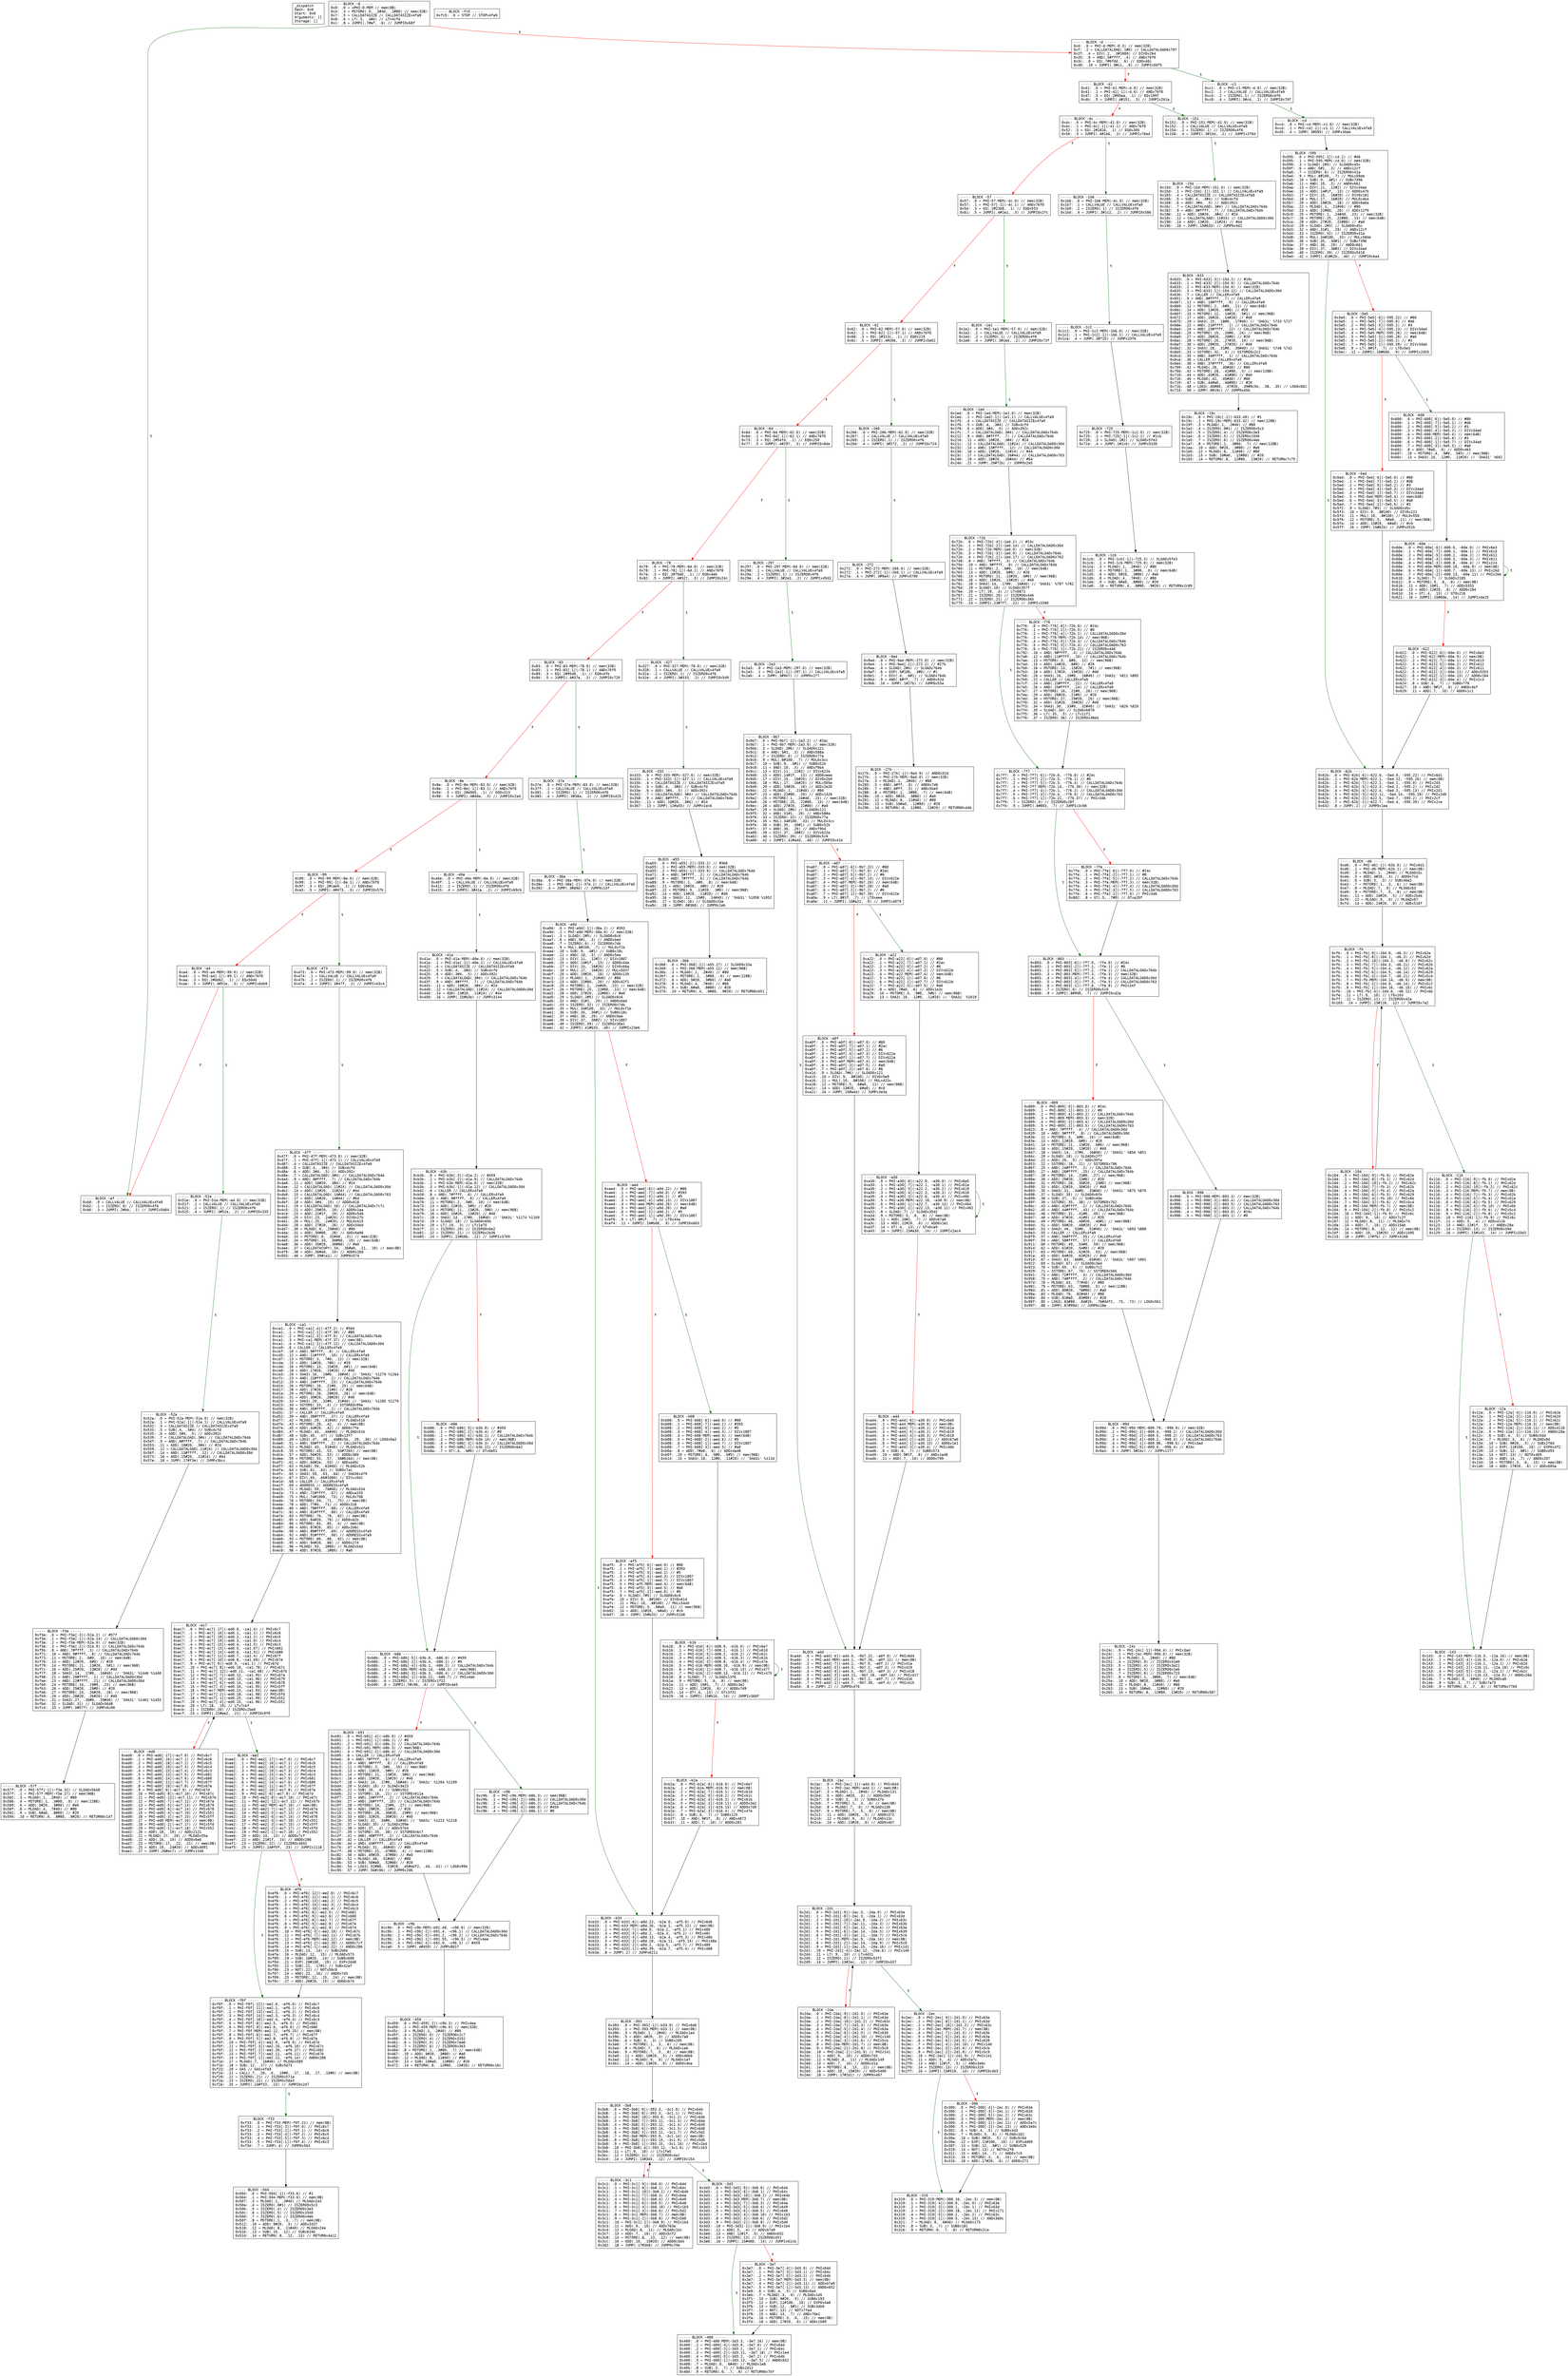 
digraph G {
graph [fontname = "consolas"];
node  [fontname = "consolas"];
edge  [fontname = "consolas"];
ff [label="{_dispatch\lHash: 0x0\lStart: 0x0\lArguments: []\lStorage: []\l}", shape="record"];
block_0 [label="----- BLOCK ~0 -----\l0x0: .0 = uPHI~0-MEM // mem(0B)\l0x4: .3 = MSTORE(.0, .2#40, .1#80) // mem(32B)\l0x7: .5 = CALLDATASIZE // CALLDATASIZEx4fa9\l0x8: .6 = LT(.5, .4#4) // LTx4cfd\l0xc: .8 = JUMPI(.7#af, .6) // JUMPI0x68f\l", shape="record"];
block_d [label="----- BLOCK ~d -----\l0xd: .0 = PHI~d-MEM(~0.3) // mem(32B)\l0xf: .2 = CALLDATALOAD(.1#0) // CALLDATALOAD0x797\l0x2f: .4 = DIV(.2, .3#1000) // DIV0x264\l0x35: .6 = AND(.5#ffff, .4) // ANDx76f0\l0x3c: .8 = EQ(.7#6fdd, .6) // EQ0x40c\l0x40: .10 = JUMPI(.9#c1, .8) // JUMPIx50f5\l", shape="record"];
block_41 [label="----- BLOCK ~41 -----\l0x41: .0 = PHI~41-MEM(~d.0) // mem(32B)\l0x41: .1 = PHI~41[-1](~d.6) // ANDx76f0\l0x47: .3 = EQ(.2#95ea, .1) // EQx199f\l0x4b: .5 = JUMPI(.4#151, .3) // JUMPIx2b1a\l", shape="record"];
block_4c [label="----- BLOCK ~4c -----\l0x4c: .0 = PHI~4c-MEM(~41.0) // mem(32B)\l0x4c: .1 = PHI~4c[-1](~41.1) // ANDx76f0\l0x52: .3 = EQ(.2#1816, .1) // EQ0x305\l0x56: .5 = JUMPI(.4#1b6, .3) // JUMPIx76e4\l", shape="record"];
block_57 [label="----- BLOCK ~57 -----\l0x57: .0 = PHI~57-MEM(~4c.0) // mem(32B)\l0x57: .1 = PHI~57[-1](~4c.1) // ANDx76f0\l0x5d: .3 = EQ(.2#23b8, .1) // EQ0x553\l0x61: .5 = JUMPI(.4#1e1, .3) // JUMPI0x2fc\l", shape="record"];
block_62 [label="----- BLOCK ~62 -----\l0x62: .0 = PHI~62-MEM(~57.0) // mem(32B)\l0x62: .1 = PHI~62[-1](~57.1) // ANDx76f0\l0x68: .3 = EQ(.2#313c, .1) // EQ0x219\l0x6c: .5 = JUMPI(.4#266, .3) // JUMPIx5a52\l", shape="record"];
block_6d [label="----- BLOCK ~6d -----\l0x6d: .0 = PHI~6d-MEM(~62.0) // mem(32B)\l0x6d: .1 = PHI~6d[-1](~62.1) // ANDx76f0\l0x73: .3 = EQ(.2#54fd, .1) // EQ0x250\l0x77: .5 = JUMPI(.4#297, .3) // JUMPI0x8de\l", shape="record"];
block_78 [label="----- BLOCK ~78 -----\l0x78: .0 = PHI~78-MEM(~6d.0) // mem(32B)\l0x78: .1 = PHI~78[-1](~6d.1) // ANDx76f0\l0x7e: .3 = EQ(.2#70a0, .1) // EQ0x4e6\l0x82: .5 = JUMPI(.4#327, .3) // JUMPI0x24c\l", shape="record"];
block_83 [label="----- BLOCK ~83 -----\l0x83: .0 = PHI~83-MEM(~78.0) // mem(32B)\l0x83: .1 = PHI~83[-1](~78.1) // ANDx76f0\l0x89: .3 = EQ(.2#95d8, .1) // EQ0x4fb\l0x8d: .5 = JUMPI(.4#37e, .3) // JUMPI0x720\l", shape="record"];
block_8e [label="----- BLOCK ~8e -----\l0x8e: .0 = PHI~8e-MEM(~83.0) // mem(32B)\l0x8e: .1 = PHI~8e[-1](~83.1) // ANDx76f0\l0x94: .3 = EQ(.2#a905, .1) // EQ0x313\l0x98: .5 = JUMPI(.4#40e, .3) // JUMPI0x2a4\l", shape="record"];
block_99 [label="----- BLOCK ~99 -----\l0x99: .0 = PHI~99-MEM(~8e.0) // mem(32B)\l0x99: .1 = PHI~99[-1](~8e.1) // ANDx76f0\l0x9f: .3 = EQ(.2#cae9, .1) // EQ0x6ac\l0xa3: .5 = JUMPI(.4#473, .3) // JUMPI0x57b\l", shape="record"];
block_a4 [label="----- BLOCK ~a4 -----\l0xa4: .0 = PHI~a4-MEM(~99.0) // mem(32B)\l0xa4: .1 = PHI~a4[-1](~99.1) // ANDx76f0\l0xaa: .3 = EQ(.2#dd62, .1) // EQx504d\l0xae: .5 = JUMPI(.4#51e, .3) // JUMPIx6db9\l", shape="record"];
block_af [label="----- BLOCK ~af -----\l0xb0: .0 = CALLVALUE // CALLVALUEx4fa9\l0xb2: .1 = ISZERO(.0) // ISZERO0x4f6\l0xb6: .3 = JUMPI(.2#bb, .1) // JUMPIx5d84\l", shape="record"];
block_c1 [label="----- BLOCK ~c1 -----\l0xc1: .0 = PHI~c1-MEM(~d.0) // mem(32B)\l0xc2: .1 = CALLVALUE // CALLVALUEx4fa9\l0xc4: .2 = ISZERO(.1) // ISZERO0x4f6\l0xc8: .4 = JUMPI(.3#cd, .2) // JUMPI0x70f\l", shape="record"];
block_cd [label="----- BLOCK ~cd -----\l0xcd: .0 = PHI~cd-MEM(~c1.0) // mem(32B)\l0xcd: .1 = PHI~cd[-1](~c1.1) // CALLVALUEx4fa9\l0xd5: .4 = JUMP(.3#595) // JUMPx30ab\l", shape="record"];
block_d6 [label="----- BLOCK ~d6 -----\l0xd6: .0 = PHI~d6[-1](~62b.0) // PHIx6d1\l0xd6: .1 = PHI~d6-MEM(~62b.1) // mem(0B)\l0xd9: .3 = MLOAD(.1, .2#40) // MLOADx5c\l0xde: .5 = ADD(.4#20, .3) // ADD0x7cd\l0xe1: .6 = SUB(.5, .3) // SUBx46e2\l0xe3: .7 = MSTORE(.1, .3, .6) // mem(0B)\l0xe7: .8 = MLOAD(.7, .0) // MLOADx63\l0xe9: .9 = MSTORE(.7, .5, .8) // mem(0B)\l0xec: .11 = ADD(.10#20, .5) // ADDx2b4e\l0xf0: .12 = MLOAD(.9, .0) // MLOADx67\l0xf4: .14 = ADD(.13#20, .0) // ADDx516f\l", shape="record"];
block_fb [label="----- BLOCK ~fb -----\l0xfb: .0 = PHI~fb[-9](~104.0, ~d6.3) // PHIx62e\l0xfb: .1 = PHI~fb[-8](~104.1, ~d6.3) // PHIx62d\l0xfb: .2 = PHI~fb[-10](~104.2, ~d6.0) // PHIx62c\l0xfb: .3 = PHI~fb[-7](~104.3, ~d6.11) // PHIx62b\l0xfb: .4 = PHI~fb[-5](~104.4, ~d6.12) // PHIx62a\l0xfb: .5 = PHI~fb[-6](~104.5, ~d6.14) // PHIx629\l0xfb: .6 = PHI~fb[-3](~104.7, ~d6.11) // PHIx5c4\l0xfb: .7 = PHI~fb-MEM(~104.14, ~d6.9) // mem(0B)\l0xfb: .8 = PHI~fb[-2](~104.9, ~d6.14) // PHIx5c2\l0xfb: .9 = PHI~fb[-1](~104.16, ~d6.15) // PHIx6c\l0xfb: .10 = PHI~fb[-4](~104.6, ~d6.12) // PHIx6b\l0xfe: .11 = LT(.9, .10) // LT0x103\l0xff: .12 = ISZERO(.11) // ISZERO0x42a\l0x103: .14 = JUMPI(.13#116, .12) // JUMPI0x7a2\l", shape="record"];
block_104 [label="----- BLOCK ~104 -----\l0x104: .0 = PHI~104[-9](~fb.0) // PHIx62e\l0x104: .1 = PHI~104[-8](~fb.1) // PHIx62d\l0x104: .2 = PHI~104[-10](~fb.2) // PHIx62c\l0x104: .3 = PHI~104[-7](~fb.3) // PHIx62b\l0x104: .4 = PHI~104[-5](~fb.4) // PHIx62a\l0x104: .5 = PHI~104[-6](~fb.5) // PHIx629\l0x104: .6 = PHI~104[-4](~fb.10) // PHIx6b\l0x104: .7 = PHI~104[-3](~fb.6) // PHIx5c4\l0x104: .8 = PHI~104-MEM(~fb.7) // mem(0B)\l0x104: .9 = PHI~104[-2](~fb.8) // PHIx5c2\l0x104: .10 = PHI~104[-1](~fb.9) // PHIx6c\l0x106: .11 = ADD(.9, .10) // ADDx7c2f\l0x107: .12 = MLOAD(.8, .11) // MLOADx74\l0x10a: .13 = ADD(.7, .10) // ADDx15ab\l0x10b: .14 = MSTORE(.8, .13, .12) // mem(0B)\l0x10f: .16 = ADD(.10, .15#20) // ADDx1495\l0x115: .18 = JUMP(.17#fb) // JUMPx4168\l", shape="record"];
block_116 [label="----- BLOCK ~116 -----\l0x116: .0 = PHI~116[-9](~fb.0) // PHIx62e\l0x116: .1 = PHI~116[-8](~fb.1) // PHIx62d\l0x116: .2 = PHI~116[-10](~fb.2) // PHIx62c\l0x116: .3 = PHI~116-MEM(~fb.7) // mem(0B)\l0x116: .4 = PHI~116[-7](~fb.3) // PHIx62b\l0x116: .5 = PHI~116[-5](~fb.4) // PHIx62a\l0x116: .6 = PHI~116[-6](~fb.5) // PHIx629\l0x116: .7 = PHI~116[-4](~fb.10) // PHIx6b\l0x116: .8 = PHI~116[-3](~fb.6) // PHIx5c4\l0x116: .9 = PHI~116[-2](~fb.8) // PHIx5c2\l0x116: .10 = PHI~116[-1](~fb.9) // PHIx6c\l0x11f: .11 = ADD(.5, .4) // ADDx4116\l0x123: .13 = AND(.12#1f, .5) // AND0x28a\l0x125: .14 = ISZERO(.13) // ISZERO0x39d\l0x129: .16 = JUMPI(.15#143, .14) // JUMPIx33d3\l", shape="record"];
block_12a [label="----- BLOCK ~12a -----\l0x12a: .0 = PHI~12a[-4](~116.0) // PHIx62e\l0x12a: .1 = PHI~12a[-3](~116.1) // PHIx62d\l0x12a: .2 = PHI~12a[-5](~116.2) // PHIx62c\l0x12a: .3 = PHI~12a-MEM(~116.3) // mem(0B)\l0x12a: .4 = PHI~12a[-2](~116.11) // ADDx4116\l0x12a: .5 = PHI~12a[-1](~116.13) // AND0x28a\l0x12c: .6 = SUB(.4, .5) // SUB0x5dd\l0x12e: .7 = MLOAD(.3, .6) // MLOADx8d\l0x134: .10 = SUB(.9#20, .5) // SUBx2f0d\l0x138: .12 = EXP(.11#100, .10) // EXP0x4f2\l0x139: .13 = SUB(.12, .8#1) // SUB0xd55\l0x13a: .14 = NOT(.13) // NOT0x469\l0x13b: .15 = AND(.14, .7) // AND0x207\l0x13d: .16 = MSTORE(.3, .6, .15) // mem(0B)\l0x140: .18 = ADD(.17#20, .6) // ADDx605a\l", shape="record"];
block_143 [label="----- BLOCK ~143 -----\l0x143: .0 = PHI~143-MEM(~116.3, ~12a.16) // mem(0B)\l0x143: .1 = PHI~143[-4](~116.0, ~12a.0) // PHIx62e\l0x143: .2 = PHI~143[-3](~116.1, ~12a.1) // PHIx62d\l0x143: .3 = PHI~143[-2](~116.11, ~12a.18) // PHIx9c\l0x143: .4 = PHI~143[-5](~116.2, ~12a.2) // PHIx62c\l0x143: .5 = PHI~143[-1](~116.13, ~12a.5) // AND0x28a\l0x14b: .7 = MLOAD(.0, .6#40) // MLOADxa0\l0x14e: .8 = SUB(.3, .7) // SUBx7a73\l0x150: .9 = RETURN(.0, .7, .8) // RETURNx7769\l", shape="record"];
block_151 [label="----- BLOCK ~151 -----\l0x151: .0 = PHI~151-MEM(~41.0) // mem(32B)\l0x152: .1 = CALLVALUE // CALLVALUEx4fa9\l0x154: .2 = ISZERO(.1) // ISZERO0x4f6\l0x158: .4 = JUMPI(.3#15d, .2) // JUMPIx2f6d\l", shape="record"];
block_15d [label="----- BLOCK ~15d -----\l0x15d: .0 = PHI~15d-MEM(~151.0) // mem(32B)\l0x15d: .1 = PHI~15d[-1](~151.1) // CALLVALUEx4fa9\l0x165: .4 = CALLDATASIZE // CALLDATASIZEx4fa9\l0x166: .5 = SUB(.4, .3#4) // SUBx4cfd\l0x168: .6 = ADD(.3#4, .5) // ADDx392c\l0x16c: .7 = CALLDATALOAD(.3#4) // CALLDATALOADx764b\l0x182: .9 = AND(.8#ffff, .7) // CALLDATALOADx764b\l0x186: .11 = ADD(.10#20, .3#4) // #24\l0x18c: .12 = CALLDATALOAD(.11#24) // CALLDATALOAD0x30d\l0x190: .14 = ADD(.13#20, .11#24) // #44\l0x19b: .16 = JUMP(.15#633) // JUMP0x4d1\l", shape="record"];
block_19c [label="----- BLOCK ~19c -----\l0x19c: .0 = PHI~19c[-1](~633.49) // #1\l0x19c: .1 = PHI~19c-MEM(~633.42) // mem(128B)\l0x19f: .3 = MLOAD(.1, .2#40) // #80\l0x1a2: .4 = ISZERO(.0#1) // ISZERO0x5c3\l0x1a3: .5 = ISZERO(.4) // ISZERO0x3e3\l0x1a4: .6 = ISZERO(.5) // ISZEROx1930\l0x1a5: .7 = ISZERO(.6) // ISZERO0x4eb\l0x1a7: .8 = MSTORE(.1, .3#80, .7) // mem(128B)\l0x1aa: .10 = ADD(.9#20, .3#80) // #a0\l0x1b0: .12 = MLOAD(.8, .11#40) // #80\l0x1b3: .13 = SUB(.10#a0, .12#80) // #20\l0x1b5: .14 = RETURN(.8, .12#80, .13#20) // RETURNx7c75\l", shape="record"];
block_1b6 [label="----- BLOCK ~1b6 -----\l0x1b6: .0 = PHI~1b6-MEM(~4c.0) // mem(32B)\l0x1b7: .1 = CALLVALUE // CALLVALUEx4fa9\l0x1b9: .2 = ISZERO(.1) // ISZERO0x4f6\l0x1bd: .4 = JUMPI(.3#1c2, .2) // JUMPI0x586\l", shape="record"];
block_1c2 [label="----- BLOCK ~1c2 -----\l0x1c2: .0 = PHI~1c2-MEM(~1b6.0) // mem(32B)\l0x1c2: .1 = PHI~1c2[-1](~1b6.1) // CALLVALUEx4fa9\l0x1ca: .4 = JUMP(.3#725) // JUMPx33f6\l", shape="record"];
block_1cb [label="----- BLOCK ~1cb -----\l0x1cb: .0 = PHI~1cb[-1](~725.3) // SLOADx5fe3\l0x1cb: .1 = PHI~1cb-MEM(~725.0) // mem(32B)\l0x1ce: .3 = MLOAD(.1, .2#40) // #80\l0x1d2: .4 = MSTORE(.1, .3#80, .0) // mem(64B)\l0x1d5: .6 = ADD(.5#20, .3#80) // #a0\l0x1db: .8 = MLOAD(.4, .7#40) // #80\l0x1de: .9 = SUB(.6#a0, .8#80) // #20\l0x1e0: .10 = RETURN(.4, .8#80, .9#20) // RETURNx2c89\l", shape="record"];
block_1e1 [label="----- BLOCK ~1e1 -----\l0x1e1: .0 = PHI~1e1-MEM(~57.0) // mem(32B)\l0x1e2: .1 = CALLVALUE // CALLVALUEx4fa9\l0x1e4: .2 = ISZERO(.1) // ISZERO0x4f6\l0x1e8: .4 = JUMPI(.3#1ed, .2) // JUMPI0x73f\l", shape="record"];
block_1ed [label="----- BLOCK ~1ed -----\l0x1ed: .0 = PHI~1ed-MEM(~1e1.0) // mem(32B)\l0x1ed: .1 = PHI~1ed[-1](~1e1.1) // CALLVALUEx4fa9\l0x1f5: .4 = CALLDATASIZE // CALLDATASIZEx4fa9\l0x1f6: .5 = SUB(.4, .3#4) // SUBx4cfd\l0x1f8: .6 = ADD(.3#4, .5) // ADDx392c\l0x1fc: .7 = CALLDATALOAD(.3#4) // CALLDATALOADx764b\l0x212: .9 = AND(.8#ffff, .7) // CALLDATALOADx764b\l0x216: .11 = ADD(.10#20, .3#4) // #24\l0x21c: .12 = CALLDATALOAD(.11#24) // CALLDATALOAD0x30d\l0x232: .14 = AND(.13#ffff, .12) // CALLDATALOAD0x30d\l0x236: .16 = ADD(.15#20, .11#24) // #44\l0x23c: .17 = CALLDATALOAD(.16#44) // CALLDATALOAD0x763\l0x240: .19 = ADD(.18#20, .16#44) // #64\l0x24b: .21 = JUMP(.20#72b) // JUMP0x2e5\l", shape="record"];
block_24c [label="----- BLOCK ~24c -----\l0x24c: .0 = PHI~24c[-1](~99d.4) // PHIx3ad\l0x24c: .1 = PHI~24c-MEM(~99d.0) // mem(32B)\l0x24f: .3 = MLOAD(.1, .2#40) // #80\l0x252: .4 = ISZERO(.0) // ISZEROx41e0\l0x253: .5 = ISZERO(.4) // ISZEROx3a21\l0x254: .6 = ISZERO(.5) // ISZERO0x1e6\l0x255: .7 = ISZERO(.6) // ISZERO0x723\l0x257: .8 = MSTORE(.1, .3#80, .7) // mem(64B)\l0x25a: .10 = ADD(.9#20, .3#80) // #a0\l0x260: .12 = MLOAD(.8, .11#40) // #80\l0x263: .13 = SUB(.10#a0, .12#80) // #20\l0x265: .14 = RETURN(.8, .12#80, .13#20) // RETURN0x587\l", shape="record"];
block_266 [label="----- BLOCK ~266 -----\l0x266: .0 = PHI~266-MEM(~62.0) // mem(32B)\l0x267: .1 = CALLVALUE // CALLVALUEx4fa9\l0x269: .2 = ISZERO(.1) // ISZERO0x4f6\l0x26d: .4 = JUMPI(.3#272, .2) // JUMPI0x724\l", shape="record"];
block_272 [label="----- BLOCK ~272 -----\l0x272: .0 = PHI~272-MEM(~266.0) // mem(32B)\l0x272: .1 = PHI~272[-1](~266.1) // CALLVALUEx4fa9\l0x27a: .4 = JUMP(.3#9a4) // JUMPx4790\l", shape="record"];
block_27b [label="----- BLOCK ~27b -----\l0x27b: .0 = PHI~27b[-1](~9a4.9) // AND0x52d\l0x27b: .1 = PHI~27b-MEM(~9a4.0) // mem(32B)\l0x27e: .3 = MLOAD(.1, .2#40) // #80\l0x283: .5 = AND(.4#ff, .0) // AND0x7d6\l0x286: .7 = AND(.6#ff, .5) // ANDx5be5\l0x288: .8 = MSTORE(.1, .3#80, .7) // mem(64B)\l0x28b: .10 = ADD(.9#20, .3#80) // #a0\l0x291: .12 = MLOAD(.8, .11#40) // #80\l0x294: .13 = SUB(.10#a0, .12#80) // #20\l0x296: .14 = RETURN(.8, .12#80, .13#20) // RETURN0x44b\l", shape="record"];
block_297 [label="----- BLOCK ~297 -----\l0x297: .0 = PHI~297-MEM(~6d.0) // mem(32B)\l0x298: .1 = CALLVALUE // CALLVALUEx4fa9\l0x29a: .2 = ISZERO(.1) // ISZERO0x4f6\l0x29e: .4 = JUMPI(.3#2a3, .2) // JUMPIx45d3\l", shape="record"];
block_2a3 [label="----- BLOCK ~2a3 -----\l0x2a3: .0 = PHI~2a3-MEM(~297.0) // mem(32B)\l0x2a3: .1 = PHI~2a3[-1](~297.1) // CALLVALUEx4fa9\l0x2ab: .4 = JUMP(.3#9b7) // JUMP0x277\l", shape="record"];
block_2ac [label="----- BLOCK ~2ac -----\l0x2ac: .0 = PHI~2ac[-1](~a4d.0) // PHIx6d4\l0x2ac: .1 = PHI~2ac-MEM(~a4d.1) // mem(0B)\l0x2af: .3 = MLOAD(.1, .2#40) // MLOADx131\l0x2b4: .5 = ADD(.4#20, .3) // ADD0x569\l0x2b7: .6 = SUB(.5, .3) // SUB0x37b\l0x2b9: .7 = MSTORE(.1, .3, .6) // mem(0B)\l0x2bd: .8 = MLOAD(.7, .0) // MLOADx138\l0x2bf: .9 = MSTORE(.7, .5, .8) // mem(0B)\l0x2c2: .11 = ADD(.10#20, .5) // ADD0x372\l0x2c6: .12 = MLOAD(.9, .0) // MLOADx13c\l0x2ca: .14 = ADD(.13#20, .0) // ADD0x4b7\l", shape="record"];
block_2d1 [label="----- BLOCK ~2d1 -----\l0x2d1: .0 = PHI~2d1[-9](~2ac.3, ~2da.0) // PHIx63e\l0x2d1: .1 = PHI~2d1[-8](~2ac.3, ~2da.1) // PHIx63d\l0x2d1: .2 = PHI~2d1[-10](~2ac.0, ~2da.2) // PHIx63c\l0x2d1: .3 = PHI~2d1[-7](~2ac.11, ~2da.3) // PHIx63b\l0x2d1: .4 = PHI~2d1[-5](~2ac.12, ~2da.4) // PHIx63a\l0x2d1: .5 = PHI~2d1[-6](~2ac.14, ~2da.5) // PHIx639\l0x2d1: .6 = PHI~2d1[-3](~2ac.11, ~2da.7) // PHIx5cb\l0x2d1: .7 = PHI~2d1-MEM(~2ac.9, ~2da.14) // mem(0B)\l0x2d1: .8 = PHI~2d1[-2](~2ac.14, ~2da.9) // PHIx5c9\l0x2d1: .9 = PHI~2d1[-1](~2ac.15, ~2da.16) // PHIx141\l0x2d1: .10 = PHI~2d1[-4](~2ac.12, ~2da.6) // PHIx140\l0x2d4: .11 = LT(.9, .10) // LTx4d31\l0x2d5: .12 = ISZERO(.11) // ISZEROx53f2\l0x2d9: .14 = JUMPI(.13#2ec, .12) // JUMPI0x437\l", shape="record"];
block_2da [label="----- BLOCK ~2da -----\l0x2da: .0 = PHI~2da[-9](~2d1.0) // PHIx63e\l0x2da: .1 = PHI~2da[-8](~2d1.1) // PHIx63d\l0x2da: .2 = PHI~2da[-10](~2d1.2) // PHIx63c\l0x2da: .3 = PHI~2da[-7](~2d1.3) // PHIx63b\l0x2da: .4 = PHI~2da[-5](~2d1.4) // PHIx63a\l0x2da: .5 = PHI~2da[-6](~2d1.5) // PHIx639\l0x2da: .6 = PHI~2da[-4](~2d1.10) // PHIx140\l0x2da: .7 = PHI~2da[-3](~2d1.6) // PHIx5cb\l0x2da: .8 = PHI~2da-MEM(~2d1.7) // mem(0B)\l0x2da: .9 = PHI~2da[-2](~2d1.8) // PHIx5c9\l0x2da: .10 = PHI~2da[-1](~2d1.9) // PHIx141\l0x2dc: .11 = ADD(.9, .10) // ADD0x7d3\l0x2dd: .12 = MLOAD(.8, .11) // MLOADx149\l0x2e0: .13 = ADD(.7, .10) // ADD0x31a\l0x2e1: .14 = MSTORE(.8, .13, .12) // mem(0B)\l0x2e5: .16 = ADD(.10, .15#20) // ADDx5400\l0x2eb: .18 = JUMP(.17#2d1) // JUMP0x407\l", shape="record"];
block_2ec [label="----- BLOCK ~2ec -----\l0x2ec: .0 = PHI~2ec[-9](~2d1.0) // PHIx63e\l0x2ec: .1 = PHI~2ec[-8](~2d1.1) // PHIx63d\l0x2ec: .2 = PHI~2ec[-10](~2d1.2) // PHIx63c\l0x2ec: .3 = PHI~2ec-MEM(~2d1.7) // mem(0B)\l0x2ec: .4 = PHI~2ec[-7](~2d1.3) // PHIx63b\l0x2ec: .5 = PHI~2ec[-5](~2d1.4) // PHIx63a\l0x2ec: .6 = PHI~2ec[-6](~2d1.5) // PHIx639\l0x2ec: .7 = PHI~2ec[-4](~2d1.10) // PHIx140\l0x2ec: .8 = PHI~2ec[-3](~2d1.6) // PHIx5cb\l0x2ec: .9 = PHI~2ec[-2](~2d1.8) // PHIx5c9\l0x2ec: .10 = PHI~2ec[-1](~2d1.9) // PHIx141\l0x2f5: .11 = ADD(.5, .4) // ADDx5a7c\l0x2f9: .13 = AND(.12#1f, .5) // ANDx3e0c\l0x2fb: .14 = ISZERO(.13) // ISZERO0x319\l0x2ff: .16 = JUMPI(.15#319, .14) // JUMPI0x4b3\l", shape="record"];
block_300 [label="----- BLOCK ~300 -----\l0x300: .0 = PHI~300[-4](~2ec.0) // PHIx63e\l0x300: .1 = PHI~300[-3](~2ec.1) // PHIx63d\l0x300: .2 = PHI~300[-5](~2ec.2) // PHIx63c\l0x300: .3 = PHI~300-MEM(~2ec.3) // mem(0B)\l0x300: .4 = PHI~300[-2](~2ec.11) // ADDx5a7c\l0x300: .5 = PHI~300[-1](~2ec.13) // ANDx3e0c\l0x302: .6 = SUB(.4, .5) // SUB0x443\l0x304: .7 = MLOAD(.3, .6) // MLOADx162\l0x30a: .10 = SUB(.9#20, .5) // SUBx5c04\l0x30e: .12 = EXP(.11#100, .10) // EXPx4d09\l0x30f: .13 = SUB(.12, .8#1) // SUB0x529\l0x310: .14 = NOT(.13) // NOT0x2f8\l0x311: .15 = AND(.14, .7) // AND0x7c5\l0x313: .16 = MSTORE(.3, .6, .15) // mem(0B)\l0x316: .18 = ADD(.17#20, .6) // ADD0x271\l", shape="record"];
block_319 [label="----- BLOCK ~319 -----\l0x319: .0 = PHI~319-MEM(~300.16, ~2ec.3) // mem(0B)\l0x319: .1 = PHI~319[-4](~300.0, ~2ec.0) // PHIx63e\l0x319: .2 = PHI~319[-3](~300.1, ~2ec.1) // PHIx63d\l0x319: .3 = PHI~319[-2](~300.18, ~2ec.11) // PHIx171\l0x319: .4 = PHI~319[-5](~300.2, ~2ec.2) // PHIx63c\l0x319: .5 = PHI~319[-1](~300.5, ~2ec.13) // ANDx3e0c\l0x321: .7 = MLOAD(.0, .6#40) // MLOADx175\l0x324: .8 = SUB(.3, .7) // SUB0x181\l0x326: .9 = RETURN(.0, .7, .8) // RETURN0x2ca\l", shape="record"];
block_327 [label="----- BLOCK ~327 -----\l0x327: .0 = PHI~327-MEM(~78.0) // mem(32B)\l0x328: .1 = CALLVALUE // CALLVALUEx4fa9\l0x32a: .2 = ISZERO(.1) // ISZERO0x4f6\l0x32e: .4 = JUMPI(.3#333, .2) // JUMPI0x5d9\l", shape="record"];
block_333 [label="----- BLOCK ~333 -----\l0x333: .0 = PHI~333-MEM(~327.0) // mem(32B)\l0x333: .1 = PHI~333[-1](~327.1) // CALLVALUEx4fa9\l0x33b: .4 = CALLDATASIZE // CALLDATASIZEx4fa9\l0x33c: .5 = SUB(.4, .3#4) // SUBx4cfd\l0x33e: .6 = ADD(.3#4, .5) // ADDx392c\l0x342: .7 = CALLDATALOAD(.3#4) // CALLDATALOADx764b\l0x358: .9 = AND(.8#ffff, .7) // CALLDATALOADx764b\l0x35c: .11 = ADD(.10#20, .3#4) // #24\l0x367: .13 = JUMP(.12#a55) // JUMPx1dc6\l", shape="record"];
block_368 [label="----- BLOCK ~368 -----\l0x368: .0 = PHI~368[-1](~a55.17) // SLOAD0x33a\l0x368: .1 = PHI~368-MEM(~a55.12) // mem(96B)\l0x36b: .3 = MLOAD(.1, .2#40) // #80\l0x36f: .4 = MSTORE(.1, .3#80, .0) // mem(128B)\l0x372: .6 = ADD(.5#20, .3#80) // #a0\l0x378: .8 = MLOAD(.4, .7#40) // #80\l0x37b: .9 = SUB(.6#a0, .8#80) // #20\l0x37d: .10 = RETURN(.4, .8#80, .9#20) // RETURN0x651\l", shape="record"];
block_37e [label="----- BLOCK ~37e -----\l0x37e: .0 = PHI~37e-MEM(~83.0) // mem(32B)\l0x37f: .1 = CALLVALUE // CALLVALUEx4fa9\l0x381: .2 = ISZERO(.1) // ISZERO0x4f6\l0x385: .4 = JUMPI(.3#38a, .2) // JUMPI0x425\l", shape="record"];
block_38a [label="----- BLOCK ~38a -----\l0x38a: .0 = PHI~38a-MEM(~37e.0) // mem(32B)\l0x38a: .1 = PHI~38a[-1](~37e.1) // CALLVALUEx4fa9\l0x392: .4 = JUMP(.3#a9d) // JUMP0x13f\l", shape="record"];
block_393 [label="----- BLOCK ~393 -----\l0x393: .0 = PHI~393[-1](~b33.0) // PHIx6d6\l0x393: .1 = PHI~393-MEM(~b33.1) // mem(0B)\l0x396: .3 = MLOAD(.1, .2#40) // MLOADx1a4\l0x39b: .5 = ADD(.4#20, .3) // ADD0x7a8\l0x39e: .6 = SUB(.5, .3) // SUB0x205\l0x3a0: .7 = MSTORE(.1, .3, .6) // mem(0B)\l0x3a4: .8 = MLOAD(.7, .0) // MLOADx1ab\l0x3a6: .9 = MSTORE(.7, .5, .8) // mem(0B)\l0x3a9: .11 = ADD(.10#20, .5) // ADDx40b0\l0x3ad: .12 = MLOAD(.9, .0) // MLOADx1af\l0x3b1: .14 = ADD(.13#20, .0) // ADD0x4ba\l", shape="record"];
block_3b8 [label="----- BLOCK ~3b8 -----\l0x3b8: .0 = PHI~3b8[-9](~393.3, ~3c1.0) // PHIx64d\l0x3b8: .1 = PHI~3b8[-8](~393.3, ~3c1.1) // PHIx64c\l0x3b8: .2 = PHI~3b8[-10](~393.0, ~3c1.2) // PHIx64b\l0x3b8: .3 = PHI~3b8[-7](~393.11, ~3c1.3) // PHIx64a\l0x3b8: .4 = PHI~3b8[-5](~393.12, ~3c1.4) // PHIx649\l0x3b8: .5 = PHI~3b8[-6](~393.14, ~3c1.5) // PHIx648\l0x3b8: .6 = PHI~3b8[-3](~393.11, ~3c1.7) // PHIx5d2\l0x3b8: .7 = PHI~3b8-MEM(~393.9, ~3c1.14) // mem(0B)\l0x3b8: .8 = PHI~3b8[-2](~393.14, ~3c1.9) // PHIx5d0\l0x3b8: .9 = PHI~3b8[-1](~393.15, ~3c1.16) // PHIx1b4\l0x3b8: .10 = PHI~3b8[-4](~393.12, ~3c1.6) // PHIx1b3\l0x3bb: .11 = LT(.9, .10) // LTx1fe5\l0x3bc: .12 = ISZERO(.11) // ISZERO0x4a1\l0x3c0: .14 = JUMPI(.13#3d3, .12) // JUMPI0x154\l", shape="record"];
block_3c1 [label="----- BLOCK ~3c1 -----\l0x3c1: .0 = PHI~3c1[-9](~3b8.0) // PHIx64d\l0x3c1: .1 = PHI~3c1[-8](~3b8.1) // PHIx64c\l0x3c1: .2 = PHI~3c1[-10](~3b8.2) // PHIx64b\l0x3c1: .3 = PHI~3c1[-7](~3b8.3) // PHIx64a\l0x3c1: .4 = PHI~3c1[-5](~3b8.4) // PHIx649\l0x3c1: .5 = PHI~3c1[-6](~3b8.5) // PHIx648\l0x3c1: .6 = PHI~3c1[-4](~3b8.10) // PHIx1b3\l0x3c1: .7 = PHI~3c1[-3](~3b8.6) // PHIx5d2\l0x3c1: .8 = PHI~3c1-MEM(~3b8.7) // mem(0B)\l0x3c1: .9 = PHI~3c1[-2](~3b8.8) // PHIx5d0\l0x3c1: .10 = PHI~3c1[-1](~3b8.9) // PHIx1b4\l0x3c3: .11 = ADD(.9, .10) // ADDx763a\l0x3c4: .12 = MLOAD(.8, .11) // MLOADx1bc\l0x3c7: .13 = ADD(.7, .10) // ADDx5cf2\l0x3c8: .14 = MSTORE(.8, .13, .12) // mem(0B)\l0x3cc: .16 = ADD(.10, .15#20) // ADD0x3d4\l0x3d2: .18 = JUMP(.17#3b8) // JUMP0x70e\l", shape="record"];
block_3d3 [label="----- BLOCK ~3d3 -----\l0x3d3: .0 = PHI~3d3[-9](~3b8.0) // PHIx64d\l0x3d3: .1 = PHI~3d3[-8](~3b8.1) // PHIx64c\l0x3d3: .2 = PHI~3d3[-10](~3b8.2) // PHIx64b\l0x3d3: .3 = PHI~3d3-MEM(~3b8.7) // mem(0B)\l0x3d3: .4 = PHI~3d3[-7](~3b8.3) // PHIx64a\l0x3d3: .5 = PHI~3d3[-5](~3b8.4) // PHIx649\l0x3d3: .6 = PHI~3d3[-6](~3b8.5) // PHIx648\l0x3d3: .7 = PHI~3d3[-4](~3b8.10) // PHIx1b3\l0x3d3: .8 = PHI~3d3[-3](~3b8.6) // PHIx5d2\l0x3d3: .9 = PHI~3d3[-2](~3b8.8) // PHIx5d0\l0x3d3: .10 = PHI~3d3[-1](~3b8.9) // PHIx1b4\l0x3dc: .11 = ADD(.5, .4) // ADDxb7a9\l0x3e0: .13 = AND(.12#1f, .5) // AND0x652\l0x3e2: .14 = ISZERO(.13) // ISZERO0x451\l0x3e6: .16 = JUMPI(.15#400, .14) // JUMPIx61cb\l", shape="record"];
block_3e7 [label="----- BLOCK ~3e7 -----\l0x3e7: .0 = PHI~3e7[-4](~3d3.0) // PHIx64d\l0x3e7: .1 = PHI~3e7[-3](~3d3.1) // PHIx64c\l0x3e7: .2 = PHI~3e7[-5](~3d3.2) // PHIx64b\l0x3e7: .3 = PHI~3e7-MEM(~3d3.3) // mem(0B)\l0x3e7: .4 = PHI~3e7[-2](~3d3.11) // ADDxb7a9\l0x3e7: .5 = PHI~3e7[-1](~3d3.13) // AND0x652\l0x3e9: .6 = SUB(.4, .5) // SUB0x6a4\l0x3eb: .7 = MLOAD(.3, .6) // MLOADx1d5\l0x3f1: .10 = SUB(.9#20, .5) // SUB0x193\l0x3f5: .12 = EXP(.11#100, .10) // EXP0x4a8\l0x3f6: .13 = SUB(.12, .8#1) // SUBx3db9\l0x3f7: .14 = NOT(.13) // NOTx7fa4\l0x3f8: .15 = AND(.14, .7) // ANDx70e1\l0x3fa: .16 = MSTORE(.3, .6, .15) // mem(0B)\l0x3fd: .18 = ADD(.17#20, .6) // ADDx1589\l", shape="record"];
block_400 [label="----- BLOCK ~400 -----\l0x400: .0 = PHI~400-MEM(~3d3.3, ~3e7.16) // mem(0B)\l0x400: .1 = PHI~400[-4](~3d3.0, ~3e7.0) // PHIx64d\l0x400: .2 = PHI~400[-3](~3d3.1, ~3e7.1) // PHIx64c\l0x400: .3 = PHI~400[-2](~3d3.11, ~3e7.18) // PHIx1e4\l0x400: .4 = PHI~400[-5](~3d3.2, ~3e7.2) // PHIx64b\l0x400: .5 = PHI~400[-1](~3d3.13, ~3e7.5) // AND0x652\l0x408: .7 = MLOAD(.0, .6#40) // MLOADx1e8\l0x40b: .8 = SUB(.3, .7) // SUBx2d12\l0x40d: .9 = RETURN(.0, .7, .8) // RETURN0x7bf\l", shape="record"];
block_40e [label="----- BLOCK ~40e -----\l0x40e: .0 = PHI~40e-MEM(~8e.0) // mem(32B)\l0x40f: .1 = CALLVALUE // CALLVALUEx4fa9\l0x411: .2 = ISZERO(.1) // ISZERO0x4f6\l0x415: .4 = JUMPI(.3#41a, .2) // JUMPIx69cb\l", shape="record"];
block_41a [label="----- BLOCK ~41a -----\l0x41a: .0 = PHI~41a-MEM(~40e.0) // mem(32B)\l0x41a: .1 = PHI~41a[-1](~40e.1) // CALLVALUEx4fa9\l0x422: .4 = CALLDATASIZE // CALLDATASIZEx4fa9\l0x423: .5 = SUB(.4, .3#4) // SUBx4cfd\l0x425: .6 = ADD(.3#4, .5) // ADDx392c\l0x429: .7 = CALLDATALOAD(.3#4) // CALLDATALOADx764b\l0x43f: .9 = AND(.8#ffff, .7) // CALLDATALOADx764b\l0x443: .11 = ADD(.10#20, .3#4) // #24\l0x449: .12 = CALLDATALOAD(.11#24) // CALLDATALOAD0x30d\l0x44d: .14 = ADD(.13#20, .11#24) // #44\l0x458: .16 = JUMP(.15#b3b) // JUMPx3144\l", shape="record"];
block_459 [label="----- BLOCK ~459 -----\l0x459: .0 = PHI~459[-1](~c9b.3) // PHIx4ea\l0x459: .1 = PHI~459-MEM(~c9b.0) // mem(32B)\l0x45c: .3 = MLOAD(.1, .2#40) // #80\l0x45f: .4 = ISZERO(.0) // ISZERO0x2c7\l0x460: .5 = ISZERO(.4) // ISZEROx3152\l0x461: .6 = ISZERO(.5) // ISZEROx7ea0\l0x462: .7 = ISZERO(.6) // ISZERO0x363\l0x464: .8 = MSTORE(.1, .3#80, .7) // mem(64B)\l0x467: .10 = ADD(.9#20, .3#80) // #a0\l0x46d: .12 = MLOAD(.8, .11#40) // #80\l0x470: .13 = SUB(.10#a0, .12#80) // #20\l0x472: .14 = RETURN(.8, .12#80, .13#20) // RETURN0x16c\l", shape="record"];
block_473 [label="----- BLOCK ~473 -----\l0x473: .0 = PHI~473-MEM(~99.0) // mem(32B)\l0x474: .1 = CALLVALUE // CALLVALUEx4fa9\l0x476: .2 = ISZERO(.1) // ISZERO0x4f6\l0x47a: .4 = JUMPI(.3#47f, .2) // JUMPIx43c4\l", shape="record"];
block_47f [label="----- BLOCK ~47f -----\l0x47f: .0 = PHI~47f-MEM(~473.0) // mem(32B)\l0x47f: .1 = PHI~47f[-1](~473.1) // CALLVALUEx4fa9\l0x487: .4 = CALLDATASIZE // CALLDATASIZEx4fa9\l0x488: .5 = SUB(.4, .3#4) // SUBx4cfd\l0x48a: .6 = ADD(.3#4, .5) // ADDx392c\l0x48e: .7 = CALLDATALOAD(.3#4) // CALLDATALOADx764b\l0x4a4: .9 = AND(.8#ffff, .7) // CALLDATALOADx764b\l0x4a8: .11 = ADD(.10#20, .3#4) // #24\l0x4ae: .12 = CALLDATALOAD(.11#24) // CALLDATALOAD0x30d\l0x4b2: .14 = ADD(.13#20, .11#24) // #44\l0x4b8: .15 = CALLDATALOAD(.14#44) // CALLDATALOAD0x763\l0x4bc: .17 = ADD(.16#20, .14#44) // #64\l0x4bf: .18 = ADD(.3#4, .15) // ADD0x618\l0x4c1: .19 = CALLDATALOAD(.18) // CALLDATALOADx7c7c\l0x4c5: .21 = ADD(.20#20, .18) // ADD0x1aa\l0x4cb: .23 = ADD(.22#1f, .19) // ADD0x540\l0x4d0: .25 = DIV(.23, .24#20) // DIV0x27b\l0x4d1: .26 = MUL(.25, .24#20) // MUL0xb15\l0x4d4: .28 = ADD(.27#20, .26) // ADDx54bd\l0x4d7: .30 = MLOAD(.0, .29#40) // #80\l0x4da: .31 = ADD(.30#80, .28) // ADDx6e96\l0x4dd: .33 = MSTORE(.0, .32#40, .31) // mem(32B)\l0x4e5: .34 = MSTORE(.33, .30#80, .19) // mem(64B)\l0x4e8: .36 = ADD(.35#20, .30#80) // #a0\l0x4ee: .37 = CALLDATACOPY(.34, .36#a0, .21, .19) // mem(0B)\l0x4f0: .38 = ADD(.36#a0, .19) // ADD0x26d\l0x503: .40 = JUMP(.39#ca1) // JUMP0x574\l", shape="record"];
block_504 [label="----- BLOCK ~504 -----\l0x504: .0 = PHI~504[-1](~f33.6) // #1\l0x504: .1 = PHI~504-MEM(~f33.0) // mem(0B)\l0x507: .3 = MLOAD(.1, .2#40) // MLOADx243\l0x50a: .4 = ISZERO(.0#1) // ISZERO0x5c3\l0x50b: .5 = ISZERO(.4) // ISZERO0x3e3\l0x50c: .6 = ISZERO(.5) // ISZEROx1930\l0x50d: .7 = ISZERO(.6) // ISZERO0x4eb\l0x50f: .8 = MSTORE(.1, .3, .7) // mem(0B)\l0x512: .10 = ADD(.9#20, .3) // ADDx3337\l0x518: .12 = MLOAD(.8, .11#40) // MLOADx24e\l0x51b: .13 = SUB(.10, .12) // SUBx6246\l0x51d: .14 = RETURN(.8, .12, .13) // RETURNx4a12\l", shape="record"];
block_51e [label="----- BLOCK ~51e -----\l0x51e: .0 = PHI~51e-MEM(~a4.0) // mem(32B)\l0x51f: .1 = CALLVALUE // CALLVALUEx4fa9\l0x521: .2 = ISZERO(.1) // ISZERO0x4f6\l0x525: .4 = JUMPI(.3#52a, .2) // JUMPI0x335\l", shape="record"];
block_52a [label="----- BLOCK ~52a -----\l0x52a: .0 = PHI~52a-MEM(~51e.0) // mem(32B)\l0x52a: .1 = PHI~52a[-1](~51e.1) // CALLVALUEx4fa9\l0x532: .4 = CALLDATASIZE // CALLDATASIZEx4fa9\l0x533: .5 = SUB(.4, .3#4) // SUBx4cfd\l0x535: .6 = ADD(.3#4, .5) // ADDx392c\l0x539: .7 = CALLDATALOAD(.3#4) // CALLDATALOADx764b\l0x54f: .9 = AND(.8#ffff, .7) // CALLDATALOADx764b\l0x553: .11 = ADD(.10#20, .3#4) // #24\l0x559: .12 = CALLDATALOAD(.11#24) // CALLDATALOAD0x30d\l0x56f: .14 = AND(.13#ffff, .12) // CALLDATALOAD0x30d\l0x573: .16 = ADD(.15#20, .11#24) // #44\l0x57e: .18 = JUMP(.17#f3e) // JUMPx3bcc\l", shape="record"];
block_57f [label="----- BLOCK ~57f -----\l0x57f: .0 = PHI~57f[-1](~f3e.32) // SLOADx5648\l0x57f: .1 = PHI~57f-MEM(~f3e.27) // mem(96B)\l0x582: .3 = MLOAD(.1, .2#40) // #80\l0x586: .4 = MSTORE(.1, .3#80, .0) // mem(128B)\l0x589: .6 = ADD(.5#20, .3#80) // #a0\l0x58f: .8 = MLOAD(.4, .7#40) // #80\l0x592: .9 = SUB(.6#a0, .8#80) // #20\l0x594: .10 = RETURN(.4, .8#80, .9#20) // RETURN0x147\l", shape="record"];
block_595 [label="----- BLOCK ~595 -----\l0x595: .0 = PHI~595[-1](~cd.2) // #d6\l0x595: .1 = PHI~595-MEM(~cd.0) // mem(32B)\l0x599: .3 = SLOAD(.2#3) // SLOAD0x45c\l0x59f: .6 = AND(.5#1, .3) // ANDx12cf\l0x5a0: .7 = ISZERO(.6) // ISZERO0x41a\l0x5a4: .9 = MUL(.8#100, .7) // MULx58de\l0x5a5: .10 = SUB(.9, .4#1) // SUBx7396\l0x5a6: .11 = AND(.10, .3) // AND0x661\l0x5aa: .13 = DIV(.11, .12#2) // DIVx34ad\l0x5ae: .15 = ADD(.14#1f, .13) // ADD0x47b\l0x5b3: .17 = DIV(.15, .16#20) // DIV0x181\l0x5b4: .18 = MUL(.17, .16#20) // MUL0x4b4\l0x5b7: .20 = ADD(.19#20, .18) // ADDx6a6a\l0x5ba: .22 = MLOAD(.1, .21#40) // #80\l0x5bd: .23 = ADD(.22#80, .20) // ADDx12f9\l0x5c0: .25 = MSTORE(.1, .24#40, .23) // mem(32B)\l0x5c7: .26 = MSTORE(.25, .22#80, .13) // mem(64B)\l0x5ca: .28 = ADD(.27#20, .22#80) // #a0\l0x5cd: .29 = SLOAD(.2#3) // SLOAD0x45c\l0x5d3: .32 = AND(.31#1, .29) // ANDx12cf\l0x5d4: .33 = ISZERO(.32) // ISZERO0x41a\l0x5d8: .35 = MUL(.34#100, .33) // MULx58de\l0x5d9: .36 = SUB(.35, .30#1) // SUBx7396\l0x5da: .37 = AND(.36, .29) // AND0x661\l0x5de: .39 = DIV(.37, .38#2) // DIVx34ad\l0x5e0: .40 = ISZERO(.39) // ISZEROx5418\l0x5e4: .42 = JUMPI(.41#62b, .40) // JUMPI0xba4\l", shape="record"];
block_5e5 [label="----- BLOCK ~5e5 -----\l0x5e5: .0 = PHI~5e5[-6](~595.22) // #80\l0x5e5: .1 = PHI~5e5[-7](~595.0) // #d6\l0x5e5: .2 = PHI~5e5[-5](~595.2) // #3\l0x5e5: .3 = PHI~5e5[-4](~595.13) // DIVx34ad\l0x5e5: .4 = PHI~5e5-MEM(~595.26) // mem(64B)\l0x5e5: .5 = PHI~5e5[-3](~595.28) // #a0\l0x5e5: .6 = PHI~5e5[-2](~595.2) // #3\l0x5e5: .7 = PHI~5e5[-1](~595.39) // DIVx34ad\l0x5e8: .9 = LT(.8#1f, .7) // LT0x5e3\l0x5ec: .11 = JUMPI(.10#600, .9) // JUMPIx2455\l", shape="record"];
block_5ed [label="----- BLOCK ~5ed -----\l0x5ed: .0 = PHI~5ed[-6](~5e5.0) // #80\l0x5ed: .1 = PHI~5ed[-7](~5e5.1) // #d6\l0x5ed: .2 = PHI~5ed[-5](~5e5.2) // #3\l0x5ed: .3 = PHI~5ed[-4](~5e5.3) // DIVx34ad\l0x5ed: .4 = PHI~5ed[-1](~5e5.7) // DIVx34ad\l0x5ed: .5 = PHI~5ed-MEM(~5e5.4) // mem(64B)\l0x5ed: .6 = PHI~5ed[-3](~5e5.5) // #a0\l0x5ed: .7 = PHI~5ed[-2](~5e5.6) // #3\l0x5f2: .9 = SLOAD(.7#3) // SLOAD0x45c\l0x5f3: .10 = DIV(.9, .8#100) // DIV0x221\l0x5f4: .11 = MUL(.10, .8#100) // MUL0x550\l0x5f6: .12 = MSTORE(.5, .6#a0, .11) // mem(96B)\l0x5fa: .14 = ADD(.13#20, .6#a0) // #c0\l0x5ff: .16 = JUMP(.15#62b) // JUMPx352b\l", shape="record"];
block_600 [label="----- BLOCK ~600 -----\l0x600: .0 = PHI~600[-6](~5e5.0) // #80\l0x600: .1 = PHI~600[-7](~5e5.1) // #d6\l0x600: .2 = PHI~600[-5](~5e5.2) // #3\l0x600: .3 = PHI~600[-4](~5e5.3) // DIVx34ad\l0x600: .4 = PHI~600-MEM(~5e5.4) // mem(64B)\l0x600: .5 = PHI~600[-2](~5e5.6) // #3\l0x600: .6 = PHI~600[-1](~5e5.7) // DIVx34ad\l0x600: .7 = PHI~600[-3](~5e5.5) // #a0\l0x602: .8 = ADD(.7#a0, .6) // ADD0x463\l0x607: .10 = MSTORE(.4, .9#0, .5#3) // mem(96B)\l0x60c: .13 = SHA3(.10, .12#0, .11#20) // 'SHA3i' %692\l", shape="record"];
block_60e [label="----- BLOCK ~60e -----\l0x60e: .0 = PHI~60e[-6](~600.0, ~60e.0) // PHIx6e3\l0x60e: .1 = PHI~60e[-7](~600.1, ~60e.1) // PHIx613\l0x60e: .2 = PHI~60e[-5](~600.2, ~60e.2) // PHIx612\l0x60e: .3 = PHI~60e[-4](~600.3, ~60e.3) // PHIx611\l0x60e: .4 = PHI~60e[-3](~600.8, ~60e.4) // PHIx2c4\l0x60e: .5 = PHI~60e-MEM(~600.10, ~60e.9) // mem(0B)\l0x60e: .6 = PHI~60e[-1](~600.7, ~60e.13) // PHIx2bd\l0x60e: .7 = PHI~60e[-2](~600.13, ~60e.11) // PHIx2bb\l0x610: .8 = SLOAD(.7) // SLOADx2185\l0x612: .9 = MSTORE(.5, .6, .8) // mem(0B)\l0x616: .11 = ADD(.10#1, .7) // ADDx5353\l0x61a: .13 = ADD(.12#20, .6) // ADD0x184\l0x61d: .14 = GT(.4, .13) // GT0x216\l0x621: .16 = JUMPI(.15#60e, .14) // JUMPIx4a15\l", shape="record"];
block_622 [label="----- BLOCK ~622 -----\l0x622: .0 = PHI~622[-6](~60e.0) // PHIx6e3\l0x622: .1 = PHI~622-MEM(~60e.9) // mem(0B)\l0x622: .2 = PHI~622[-7](~60e.1) // PHIx613\l0x622: .3 = PHI~622[-5](~60e.2) // PHIx612\l0x622: .4 = PHI~622[-4](~60e.3) // PHIx611\l0x622: .5 = PHI~622[-2](~60e.11) // ADDx5353\l0x622: .6 = PHI~622[-1](~60e.13) // ADD0x184\l0x622: .7 = PHI~622[-3](~60e.4) // PHIx2c4\l0x624: .8 = SUB(.6, .7) // SUB0x770\l0x627: .10 = AND(.9#1f, .8) // AND0x4bf\l0x629: .11 = ADD(.7, .10) // ADD0x1c1\l", shape="record"];
block_62b [label="----- BLOCK ~62b -----\l0x62b: .0 = PHI~62b[-6](~622.0, ~5ed.0, ~595.22) // PHIx6d1\l0x62b: .1 = PHI~62b-MEM(~622.1, ~5ed.12, ~595.26) // mem(0B)\l0x62b: .2 = PHI~62b[-7](~622.2, ~5ed.1, ~595.0) // PHIx2d3\l0x62b: .3 = PHI~62b[-5](~622.3, ~5ed.2, ~595.2) // PHIx2d2\l0x62b: .4 = PHI~62b[-4](~622.4, ~5ed.3, ~595.13) // PHIx2d1\l0x62b: .5 = PHI~62b[-3](~622.11, ~5ed.14, ~595.28) // PHIx2d0\l0x62b: .6 = PHI~62b[-2](~622.5, ~5ed.7, ~595.2) // PHIx2cf\l0x62b: .7 = PHI~62b[-1](~622.7, ~5ed.4, ~595.39) // PHIx2ce\l0x632: .8 = JUMP(.2) // JUMP0x1ea\l", shape="record"];
block_633 [label="----- BLOCK ~633 -----\l0x633: .0 = PHI~633[-3](~15d.2) // #19c\l0x633: .1 = PHI~633[-2](~15d.9) // CALLDATALOADx764b\l0x633: .2 = PHI~633-MEM(~15d.0) // mem(32B)\l0x633: .3 = PHI~633[-1](~15d.12) // CALLDATALOAD0x30d\l0x63b: .7 = CALLER // CALLERx4fa9\l0x651: .9 = AND(.8#ffff, .7) // CALLERx4fa9\l0x667: .11 = AND(.10#ffff, .9) // CALLERx4fa9\l0x669: .12 = MSTORE(.2, .6#0, .11) // mem(64B)\l0x66c: .14 = ADD(.13#20, .6#0) // #20\l0x66f: .15 = MSTORE(.12, .14#20, .5#1) // mem(96B)\l0x672: .17 = ADD(.16#20, .14#20) // #40\l0x675: .19 = SHA3(.15, .18#0, .17#40) // 'SHA3i' %733 %727\l0x68e: .22 = AND(.21#ffff, .1) // CALLDATALOADx764b\l0x6a4: .24 = AND(.23#ffff, .22) // CALLDATALOADx764b\l0x6a6: .25 = MSTORE(.15, .20#0, .24) // mem(96B)\l0x6a9: .27 = ADD(.26#20, .20#0) // #20\l0x6ac: .28 = MSTORE(.25, .27#20, .19) // mem(96B)\l0x6af: .30 = ADD(.29#20, .27#20) // #40\l0x6b2: .32 = SHA3(.28, .31#0, .30#40) // 'SHA3i' %748 %742\l0x6b5: .33 = SSTORE(.32, .3) // SSTORE0x2c2\l0x6cd: .35 = AND(.34#ffff, .1) // CALLDATALOADx764b\l0x6ce: .36 = CALLER // CALLERx4fa9\l0x6e4: .38 = AND(.37#ffff, .36) // CALLERx4fa9\l0x709: .41 = MLOAD(.28, .40#40) // #80\l0x70d: .42 = MSTORE(.28, .41#80, .3) // mem(128B)\l0x710: .44 = ADD(.43#20, .41#80) // #a0\l0x716: .46 = MLOAD(.42, .45#40) // #80\l0x719: .47 = SUB(.44#a0, .46#80) // #20\l0x71b: .48 = LOG3(.46#80, .47#20, .39#8c5b, .38, .35) // LOG0x681\l0x724: .50 = JUMP(.0#19c) // JUMP0x45b\l", shape="record"];
block_725 [label="----- BLOCK ~725 -----\l0x725: .0 = PHI~725-MEM(~1c2.0) // mem(32B)\l0x725: .1 = PHI~725[-1](~1c2.2) // #1cb\l0x728: .3 = SLOAD(.2#2) // SLOADx5fe3\l0x72a: .4 = JUMP(.1#1cb) // JUMPx5330\l", shape="record"];
block_72b [label="----- BLOCK ~72b -----\l0x72b: .0 = PHI~72b[-4](~1ed.2) // #24c\l0x72b: .1 = PHI~72b[-2](~1ed.14) // CALLDATALOAD0x30d\l0x72b: .2 = PHI~72b-MEM(~1ed.0) // mem(32B)\l0x72b: .3 = PHI~72b[-3](~1ed.9) // CALLDATALOADx764b\l0x72b: .4 = PHI~72b[-1](~1ed.17) // CALLDATALOAD0x763\l0x748: .8 = AND(.7#ffff, .3) // CALLDATALOADx764b\l0x75e: .10 = AND(.9#ffff, .8) // CALLDATALOADx764b\l0x760: .11 = MSTORE(.2, .6#0, .10) // mem(64B)\l0x763: .13 = ADD(.12#20, .6#0) // #20\l0x766: .14 = MSTORE(.11, .13#20, .6#0) // mem(96B)\l0x769: .16 = ADD(.15#20, .13#20) // #40\l0x76c: .18 = SHA3(.14, .17#0, .16#40) // 'SHA3i' %787 %782\l0x76d: .19 = SLOAD(.18) // SLOADx357f\l0x76e: .20 = LT(.19, .4) // LTx6871\l0x76f: .21 = ISZERO(.20) // ISZERO0x446\l0x771: .22 = ISZERO(.21) // ISZERO0x36b\l0x775: .24 = JUMPI(.23#7f7, .22) // JUMPIx3390\l", shape="record"];
block_776 [label="----- BLOCK ~776 -----\l0x776: .0 = PHI~776[-6](~72b.0) // #24c\l0x776: .1 = PHI~776[-2](~72b.5) // #0\l0x776: .2 = PHI~776[-4](~72b.1) // CALLDATALOAD0x30d\l0x776: .3 = PHI~776-MEM(~72b.14) // mem(96B)\l0x776: .4 = PHI~776[-5](~72b.3) // CALLDATALOADx764b\l0x776: .5 = PHI~776[-3](~72b.4) // CALLDATALOAD0x763\l0x776: .6 = PHI~776[-1](~72b.21) // ISZERO0x446\l0x792: .10 = AND(.9#ffff, .4) // CALLDATALOADx764b\l0x7a8: .12 = AND(.11#ffff, .10) // CALLDATALOADx764b\l0x7aa: .13 = MSTORE(.3, .8#0, .12) // mem(96B)\l0x7ad: .15 = ADD(.14#20, .8#0) // #20\l0x7b0: .16 = MSTORE(.13, .15#20, .7#1) // mem(96B)\l0x7b3: .18 = ADD(.17#20, .15#20) // #40\l0x7b6: .20 = SHA3(.16, .19#0, .18#40) // 'SHA3i' %811 %805\l0x7b9: .22 = CALLER // CALLERx4fa9\l0x7cf: .24 = AND(.23#ffff, .22) // CALLERx4fa9\l0x7e5: .26 = AND(.25#ffff, .24) // CALLERx4fa9\l0x7e7: .27 = MSTORE(.16, .21#0, .26) // mem(96B)\l0x7ea: .29 = ADD(.28#20, .21#0) // #20\l0x7ed: .30 = MSTORE(.27, .29#20, .20) // mem(96B)\l0x7f0: .32 = ADD(.31#20, .29#20) // #40\l0x7f3: .34 = SHA3(.30, .33#0, .32#40) // 'SHA3i' %826 %820\l0x7f4: .35 = SLOAD(.34) // SLOADx6870\l0x7f5: .36 = LT(.35, .5) // LTx11f1\l0x7f6: .37 = ISZERO(.36) // ISZEROx48d4\l", shape="record"];
block_7f7 [label="----- BLOCK ~7f7 -----\l0x7f7: .0 = PHI~7f7[-6](~72b.0, ~776.0) // #24c\l0x7f7: .1 = PHI~7f7[-2](~72b.5, ~776.1) // #0\l0x7f7: .2 = PHI~7f7[-5](~72b.3, ~776.4) // CALLDATALOADx764b\l0x7f7: .3 = PHI~7f7-MEM(~72b.14, ~776.30) // mem(32B)\l0x7f7: .4 = PHI~7f7[-4](~72b.1, ~776.2) // CALLDATALOAD0x30d\l0x7f7: .5 = PHI~7f7[-3](~72b.4, ~776.5) // CALLDATALOAD0x763\l0x7f7: .6 = PHI~7f7[-1](~72b.21, ~776.37) // PHIx346\l0x7f9: .7 = ISZERO(.6) // ISZERO0x28f\l0x7fd: .9 = JUMPI(.8#803, .7) // JUMPIx3c08\l", shape="record"];
block_7fe [label="----- BLOCK ~7fe -----\l0x7fe: .0 = PHI~7fe[-6](~7f7.0) // #24c\l0x7fe: .1 = PHI~7fe[-2](~7f7.1) // #0\l0x7fe: .2 = PHI~7fe[-5](~7f7.2) // CALLDATALOADx764b\l0x7fe: .3 = PHI~7fe-MEM(~7f7.3) // mem(32B)\l0x7fe: .4 = PHI~7fe[-4](~7f7.4) // CALLDATALOAD0x30d\l0x7fe: .5 = PHI~7fe[-3](~7f7.5) // CALLDATALOAD0x763\l0x7fe: .6 = PHI~7fe[-1](~7f7.6) // PHIx346\l0x802: .8 = GT(.5, .7#0) // GTxa20f\l", shape="record"];
block_803 [label="----- BLOCK ~803 -----\l0x803: .0 = PHI~803[-6](~7f7.0, ~7fe.0) // #24c\l0x803: .1 = PHI~803[-2](~7f7.1, ~7fe.1) // #0\l0x803: .2 = PHI~803[-5](~7f7.2, ~7fe.2) // CALLDATALOADx764b\l0x803: .3 = PHI~803-MEM(~7f7.3, ~7fe.3) // mem(32B)\l0x803: .4 = PHI~803[-4](~7f7.4, ~7fe.4) // CALLDATALOAD0x30d\l0x803: .5 = PHI~803[-3](~7f7.5, ~7fe.5) // CALLDATALOAD0x763\l0x803: .6 = PHI~803[-1](~7f7.6, ~7fe.8) // PHIx34f\l0x804: .7 = ISZERO(.6) // ISZERO0x519\l0x808: .9 = JUMPI(.8#998, .7) // JUMPI0xd2a\l", shape="record"];
block_809 [label="----- BLOCK ~809 -----\l0x809: .0 = PHI~809[-5](~803.0) // #24c\l0x809: .1 = PHI~809[-1](~803.1) // #0\l0x809: .2 = PHI~809[-4](~803.2) // CALLDATALOADx764b\l0x809: .3 = PHI~809-MEM(~803.3) // mem(32B)\l0x809: .4 = PHI~809[-3](~803.4) // CALLDATALOAD0x30d\l0x809: .5 = PHI~809[-2](~803.5) // CALLDATALOAD0x763\l0x823: .8 = AND(.7#ffff, .4) // CALLDATALOAD0x30d\l0x839: .10 = AND(.9#ffff, .8) // CALLDATALOAD0x30d\l0x83b: .11 = MSTORE(.3, .6#0, .10) // mem(64B)\l0x83e: .13 = ADD(.12#20, .6#0) // #20\l0x841: .14 = MSTORE(.11, .13#20, .6#0) // mem(96B)\l0x844: .16 = ADD(.15#20, .13#20) // #40\l0x847: .18 = SHA3(.14, .17#0, .16#40) // 'SHA3i' %856 %851\l0x84c: .20 = SLOAD(.18) // SLOAD0x2f7\l0x84d: .21 = ADD(.20, .5) // ADDx39fa\l0x853: .22 = SSTORE(.18, .21) // SSTORE0x796\l0x86f: .25 = AND(.24#ffff, .2) // CALLDATALOADx764b\l0x885: .27 = AND(.26#ffff, .25) // CALLDATALOADx764b\l0x887: .28 = MSTORE(.14, .23#0, .27) // mem(96B)\l0x88a: .30 = ADD(.29#20, .23#0) // #20\l0x88d: .31 = MSTORE(.28, .30#20, .23#0) // mem(96B)\l0x890: .33 = ADD(.32#20, .30#20) // #40\l0x893: .35 = SHA3(.31, .34#0, .33#40) // 'SHA3i' %875 %870\l0x898: .37 = SLOAD(.35) // SLOAD0x6fb\l0x899: .38 = SUB(.37, .5) // SUB0x40e\l0x89f: .39 = SSTORE(.35, .38) // SSTORE0x762\l0x8bc: .43 = AND(.42#ffff, .2) // CALLDATALOADx764b\l0x8d2: .45 = AND(.44#ffff, .43) // CALLDATALOADx764b\l0x8d4: .46 = MSTORE(.31, .41#0, .45) // mem(96B)\l0x8d7: .48 = ADD(.47#20, .41#0) // #20\l0x8da: .49 = MSTORE(.46, .48#20, .40#1) // mem(96B)\l0x8dd: .51 = ADD(.50#20, .48#20) // #40\l0x8e0: .53 = SHA3(.49, .52#0, .51#40) // 'SHA3i' %893 %888\l0x8e3: .55 = CALLER // CALLERx4fa9\l0x8f9: .57 = AND(.56#ffff, .55) // CALLERx4fa9\l0x90f: .59 = AND(.58#ffff, .57) // CALLERx4fa9\l0x911: .60 = MSTORE(.49, .54#0, .59) // mem(96B)\l0x914: .62 = ADD(.61#20, .54#0) // #20\l0x917: .63 = MSTORE(.60, .62#20, .53) // mem(96B)\l0x91a: .65 = ADD(.64#20, .62#20) // #40\l0x91d: .67 = SHA3(.63, .66#0, .65#40) // 'SHA3i' %907 %901\l0x922: .69 = SLOAD(.67) // SLOAD0x3ed\l0x923: .70 = SUB(.69, .5) // SUB0x7c2\l0x929: .71 = SSTORE(.67, .70) // SSTORE0x566\l0x941: .73 = AND(.72#ffff, .4) // CALLDATALOAD0x30d\l0x958: .75 = AND(.74#ffff, .2) // CALLDATALOADx764b\l0x97d: .78 = MLOAD(.63, .77#40) // #80\l0x981: .79 = MSTORE(.63, .78#80, .5) // mem(128B)\l0x984: .81 = ADD(.80#20, .78#80) // #a0\l0x98a: .83 = MLOAD(.79, .82#40) // #80\l0x98d: .84 = SUB(.81#a0, .83#80) // #20\l0x98f: .85 = LOG3(.83#80, .84#20, .76#ddf2, .75, .73) // LOG0x561\l0x997: .88 = JUMP(.87#99d) // JUMP0x18e\l", shape="record"];
block_998 [label="----- BLOCK ~998 -----\l0x998: .0 = PHI~998-MEM(~803.3) // mem(32B)\l0x998: .1 = PHI~998[-3](~803.4) // CALLDATALOAD0x30d\l0x998: .2 = PHI~998[-2](~803.5) // CALLDATALOAD0x763\l0x998: .3 = PHI~998[-4](~803.2) // CALLDATALOADx764b\l0x998: .4 = PHI~998[-5](~803.0) // #24c\l0x998: .5 = PHI~998[-1](~803.1) // #0\l", shape="record"];
block_99d [label="----- BLOCK ~99d -----\l0x99d: .0 = PHI~99d-MEM(~809.79, ~998.0) // mem(32B)\l0x99d: .1 = PHI~99d[-3](~809.4, ~998.1) // CALLDATALOAD0x30d\l0x99d: .2 = PHI~99d[-2](~809.5, ~998.2) // CALLDATALOAD0x763\l0x99d: .3 = PHI~99d[-4](~809.2, ~998.3) // CALLDATALOADx764b\l0x99d: .4 = PHI~99d[-1](~809.86, ~998.6) // PHIx3ad\l0x99d: .5 = PHI~99d[-5](~809.0, ~998.4) // #24c\l0x9a3: .6 = JUMP(.5#24c) // JUMPx1177\l", shape="record"];
block_9a4 [label="----- BLOCK ~9a4 -----\l0x9a4: .0 = PHI~9a4-MEM(~272.0) // mem(32B)\l0x9a4: .1 = PHI~9a4[-1](~272.2) // #27b\l0x9aa: .4 = SLOAD(.2#4) // SLOADx764b\l0x9af: .6 = EXP(.5#100, .3#0) // #1\l0x9b1: .7 = DIV(.4, .6#1) // SLOADx764b\l0x9b4: .9 = AND(.8#ff, .7) // AND0x52d\l0x9b6: .10 = JUMP(.1#27b) // JUMP0x55a\l", shape="record"];
block_9b7 [label="----- BLOCK ~9b7 -----\l0x9b7: .0 = PHI~9b7[-1](~2a3.2) // #2ac\l0x9b7: .1 = PHI~9b7-MEM(~2a3.0) // mem(32B)\l0x9bb: .3 = SLOAD(.2#6) // SLOAD0x121\l0x9c1: .6 = AND(.5#1, .3) // ANDx588a\l0x9c2: .7 = ISZERO(.6) // ISZERO0x77a\l0x9c6: .9 = MUL(.8#100, .7) // MUL0x3cc\l0x9c7: .10 = SUB(.9, .4#1) // SUB0x52b\l0x9c8: .11 = AND(.10, .3) // ANDxf9b4\l0x9cc: .13 = DIV(.11, .12#2) // DIVx622e\l0x9d0: .15 = ADD(.14#1f, .13) // ADD0xeee\l0x9d5: .17 = DIV(.15, .16#20) // DIV0x2b0\l0x9d6: .18 = MUL(.17, .16#20) // MULx505e\l0x9d9: .20 = ADD(.19#20, .18) // ADDx2e26\l0x9dc: .22 = MLOAD(.1, .21#40) // #80\l0x9df: .23 = ADD(.22#80, .20) // ADDx1426\l0x9e2: .25 = MSTORE(.1, .24#40, .23) // mem(32B)\l0x9e9: .26 = MSTORE(.25, .22#80, .13) // mem(64B)\l0x9ec: .28 = ADD(.27#20, .22#80) // #a0\l0x9ef: .29 = SLOAD(.2#6) // SLOAD0x121\l0x9f5: .32 = AND(.31#1, .29) // ANDx588a\l0x9f6: .33 = ISZERO(.32) // ISZERO0x77a\l0x9fa: .35 = MUL(.34#100, .33) // MUL0x3cc\l0x9fb: .36 = SUB(.35, .30#1) // SUB0x52b\l0x9fc: .37 = AND(.36, .29) // ANDxf9b4\l0xa00: .39 = DIV(.37, .38#2) // DIVx622e\l0xa02: .40 = ISZERO(.39) // ISZERO0x5c9\l0xa06: .42 = JUMPI(.41#a4d, .40) // JUMPI0x41b\l", shape="record"];
block_a07 [label="----- BLOCK ~a07 -----\l0xa07: .0 = PHI~a07[-6](~9b7.22) // #80\l0xa07: .1 = PHI~a07[-7](~9b7.0) // #2ac\l0xa07: .2 = PHI~a07[-5](~9b7.2) // #6\l0xa07: .3 = PHI~a07[-4](~9b7.13) // DIVx622e\l0xa07: .4 = PHI~a07-MEM(~9b7.26) // mem(64B)\l0xa07: .5 = PHI~a07[-3](~9b7.28) // #a0\l0xa07: .6 = PHI~a07[-2](~9b7.2) // #6\l0xa07: .7 = PHI~a07[-1](~9b7.39) // DIVx622e\l0xa0a: .9 = LT(.8#1f, .7) // LT0xeee\l0xa0e: .11 = JUMPI(.10#a22, .9) // JUMPIx4079\l", shape="record"];
block_a0f [label="----- BLOCK ~a0f -----\l0xa0f: .0 = PHI~a0f[-6](~a07.0) // #80\l0xa0f: .1 = PHI~a0f[-7](~a07.1) // #2ac\l0xa0f: .2 = PHI~a0f[-5](~a07.2) // #6\l0xa0f: .3 = PHI~a0f[-4](~a07.3) // DIVx622e\l0xa0f: .4 = PHI~a0f[-1](~a07.7) // DIVx622e\l0xa0f: .5 = PHI~a0f-MEM(~a07.4) // mem(64B)\l0xa0f: .6 = PHI~a0f[-3](~a07.5) // #a0\l0xa0f: .7 = PHI~a0f[-2](~a07.6) // #6\l0xa14: .9 = SLOAD(.7#6) // SLOAD0x121\l0xa15: .10 = DIV(.9, .8#100) // DIV0x5e9\l0xa16: .11 = MUL(.10, .8#100) // MULx423c\l0xa18: .12 = MSTORE(.5, .6#a0, .11) // mem(96B)\l0xa1c: .14 = ADD(.13#20, .6#a0) // #c0\l0xa21: .16 = JUMP(.15#a4d) // JUMPx3e3a\l", shape="record"];
block_a22 [label="----- BLOCK ~a22 -----\l0xa22: .0 = PHI~a22[-6](~a07.0) // #80\l0xa22: .1 = PHI~a22[-7](~a07.1) // #2ac\l0xa22: .2 = PHI~a22[-5](~a07.2) // #6\l0xa22: .3 = PHI~a22[-4](~a07.3) // DIVx622e\l0xa22: .4 = PHI~a22-MEM(~a07.4) // mem(64B)\l0xa22: .5 = PHI~a22[-2](~a07.6) // #6\l0xa22: .6 = PHI~a22[-1](~a07.7) // DIVx622e\l0xa22: .7 = PHI~a22[-3](~a07.5) // #a0\l0xa24: .8 = ADD(.7#a0, .6) // ADDx1e3c\l0xa29: .10 = MSTORE(.4, .9#0, .5#6) // mem(96B)\l0xa2e: .13 = SHA3(.10, .12#0, .11#20) // 'SHA3i' %1019\l", shape="record"];
block_a30 [label="----- BLOCK ~a30 -----\l0xa30: .0 = PHI~a30[-6](~a22.0, ~a30.0) // PHIx6e5\l0xa30: .1 = PHI~a30[-7](~a22.1, ~a30.1) // PHIx61a\l0xa30: .2 = PHI~a30[-5](~a22.2, ~a30.2) // PHIx619\l0xa30: .3 = PHI~a30[-4](~a22.3, ~a30.3) // PHIx618\l0xa30: .4 = PHI~a30[-3](~a22.8, ~a30.4) // PHIx40b\l0xa30: .5 = PHI~a30-MEM(~a22.10, ~a30.9) // mem(0B)\l0xa30: .6 = PHI~a30[-1](~a22.7, ~a30.13) // PHIx404\l0xa30: .7 = PHI~a30[-2](~a22.13, ~a30.11) // PHIx402\l0xa32: .8 = SLOAD(.7) // SLOADx35d2\l0xa34: .9 = MSTORE(.5, .6, .8) // mem(0B)\l0xa38: .11 = ADD(.10#1, .7) // ADDx67a0\l0xa3c: .13 = ADD(.12#20, .6) // ADD0x1e1\l0xa3f: .14 = GT(.4, .13) // GTx6ca9\l0xa43: .16 = JUMPI(.15#a30, .14) // JUMPIx2ac4\l", shape="record"];
block_a44 [label="----- BLOCK ~a44 -----\l0xa44: .0 = PHI~a44[-6](~a30.0) // PHIx6e5\l0xa44: .1 = PHI~a44-MEM(~a30.9) // mem(0B)\l0xa44: .2 = PHI~a44[-7](~a30.1) // PHIx61a\l0xa44: .3 = PHI~a44[-5](~a30.2) // PHIx619\l0xa44: .4 = PHI~a44[-4](~a30.3) // PHIx618\l0xa44: .5 = PHI~a44[-2](~a30.11) // ADDx67a0\l0xa44: .6 = PHI~a44[-1](~a30.13) // ADD0x1e1\l0xa44: .7 = PHI~a44[-3](~a30.4) // PHIx40b\l0xa46: .8 = SUB(.6, .7) // SUB0x573\l0xa49: .10 = AND(.9#1f, .8) // ANDx1ad8\l0xa4b: .11 = ADD(.7, .10) // ADD0x799\l", shape="record"];
block_a4d [label="----- BLOCK ~a4d -----\l0xa4d: .0 = PHI~a4d[-6](~a44.0, ~9b7.22, ~a0f.0) // PHIx6d4\l0xa4d: .1 = PHI~a4d-MEM(~a44.1, ~9b7.26, ~a0f.12) // mem(0B)\l0xa4d: .2 = PHI~a4d[-7](~a44.2, ~9b7.0, ~a0f.1) // PHIx41a\l0xa4d: .3 = PHI~a4d[-5](~a44.3, ~9b7.2, ~a0f.2) // PHIx419\l0xa4d: .4 = PHI~a4d[-4](~a44.4, ~9b7.13, ~a0f.3) // PHIx418\l0xa4d: .5 = PHI~a4d[-3](~a44.11, ~9b7.28, ~a0f.14) // PHIx417\l0xa4d: .6 = PHI~a4d[-2](~a44.5, ~9b7.2, ~a0f.7) // PHIx416\l0xa4d: .7 = PHI~a4d[-1](~a44.7, ~9b7.39, ~a0f.4) // PHIx415\l0xa54: .8 = JUMP(.2) // JUMP0x476\l", shape="record"];
block_a55 [label="----- BLOCK ~a55 -----\l0xa55: .0 = PHI~a55[-2](~333.2) // #368\l0xa55: .1 = PHI~a55-MEM(~333.0) // mem(32B)\l0xa55: .2 = PHI~a55[-1](~333.9) // CALLDATALOADx764b\l0xa71: .6 = AND(.5#ffff, .2) // CALLDATALOADx764b\l0xa87: .8 = AND(.7#ffff, .6) // CALLDATALOADx764b\l0xa89: .9 = MSTORE(.1, .4#0, .8) // mem(64B)\l0xa8c: .11 = ADD(.10#20, .4#0) // #20\l0xa8f: .12 = MSTORE(.9, .11#20, .3#0) // mem(96B)\l0xa92: .14 = ADD(.13#20, .11#20) // #40\l0xa95: .16 = SHA3(.12, .15#0, .14#40) // 'SHA3i' %1058 %1052\l0xa96: .17 = SLOAD(.16) // SLOAD0x33a\l0xa9c: .18 = JUMP(.0#368) // JUMP0x1eb\l", shape="record"];
block_a9d [label="----- BLOCK ~a9d -----\l0xa9d: .0 = PHI~a9d[-1](~38a.2) // #393\l0xa9d: .1 = PHI~a9d-MEM(~38a.0) // mem(32B)\l0xaa1: .3 = SLOAD(.2#5) // SLOAD0x6c6\l0xaa7: .6 = AND(.5#1, .3) // AND0xbed\l0xaa8: .7 = ISZERO(.6) // ISZERO0x7db\l0xaac: .9 = MUL(.8#100, .7) // MUL0xf1b\l0xaad: .10 = SUB(.9, .4#1) // SUB0x18c\l0xaae: .11 = AND(.10, .3) // AND0x5ea\l0xab2: .13 = DIV(.11, .12#2) // DIVx1807\l0xab6: .15 = ADD(.14#1f, .13) // ADD0x44a\l0xabb: .17 = DIV(.15, .16#20) // DIV0x66a\l0xabc: .18 = MUL(.17, .16#20) // MULx5037\l0xabf: .20 = ADD(.19#20, .18) // ADD0x135\l0xac2: .22 = MLOAD(.1, .21#40) // #80\l0xac5: .23 = ADD(.22#80, .20) // ADDx42f1\l0xac8: .25 = MSTORE(.1, .24#40, .23) // mem(32B)\l0xacf: .26 = MSTORE(.25, .22#80, .13) // mem(64B)\l0xad2: .28 = ADD(.27#20, .22#80) // #a0\l0xad5: .29 = SLOAD(.2#5) // SLOAD0x6c6\l0xadb: .32 = AND(.31#1, .29) // AND0xbed\l0xadc: .33 = ISZERO(.32) // ISZERO0x7db\l0xae0: .35 = MUL(.34#100, .33) // MUL0xf1b\l0xae1: .36 = SUB(.35, .30#1) // SUB0x18c\l0xae2: .37 = AND(.36, .29) // AND0x5ea\l0xae6: .39 = DIV(.37, .38#2) // DIVx1807\l0xae8: .40 = ISZERO(.39) // ISZEROx30a1\l0xaec: .42 = JUMPI(.41#b33, .40) // JUMPIx23e6\l", shape="record"];
block_aed [label="----- BLOCK ~aed -----\l0xaed: .0 = PHI~aed[-6](~a9d.22) // #80\l0xaed: .1 = PHI~aed[-7](~a9d.0) // #393\l0xaed: .2 = PHI~aed[-5](~a9d.2) // #5\l0xaed: .3 = PHI~aed[-4](~a9d.13) // DIVx1807\l0xaed: .4 = PHI~aed-MEM(~a9d.26) // mem(64B)\l0xaed: .5 = PHI~aed[-3](~a9d.28) // #a0\l0xaed: .6 = PHI~aed[-2](~a9d.2) // #5\l0xaed: .7 = PHI~aed[-1](~a9d.39) // DIVx1807\l0xaf0: .9 = LT(.8#1f, .7) // LT0x44a\l0xaf4: .11 = JUMPI(.10#b08, .9) // JUMPI0x603\l", shape="record"];
block_af5 [label="----- BLOCK ~af5 -----\l0xaf5: .0 = PHI~af5[-6](~aed.0) // #80\l0xaf5: .1 = PHI~af5[-7](~aed.1) // #393\l0xaf5: .2 = PHI~af5[-5](~aed.2) // #5\l0xaf5: .3 = PHI~af5[-4](~aed.3) // DIVx1807\l0xaf5: .4 = PHI~af5[-1](~aed.7) // DIVx1807\l0xaf5: .5 = PHI~af5-MEM(~aed.4) // mem(64B)\l0xaf5: .6 = PHI~af5[-3](~aed.5) // #a0\l0xaf5: .7 = PHI~af5[-2](~aed.6) // #5\l0xafa: .9 = SLOAD(.7#5) // SLOAD0x6c6\l0xafb: .10 = DIV(.9, .8#100) // DIV0x614\l0xafc: .11 = MUL(.10, .8#100) // MULx54dd\l0xafe: .12 = MSTORE(.5, .6#a0, .11) // mem(96B)\l0xb02: .14 = ADD(.13#20, .6#a0) // #c0\l0xb07: .16 = JUMP(.15#b33) // JUMPx51b8\l", shape="record"];
block_b08 [label="----- BLOCK ~b08 -----\l0xb08: .0 = PHI~b08[-6](~aed.0) // #80\l0xb08: .1 = PHI~b08[-7](~aed.1) // #393\l0xb08: .2 = PHI~b08[-5](~aed.2) // #5\l0xb08: .3 = PHI~b08[-4](~aed.3) // DIVx1807\l0xb08: .4 = PHI~b08-MEM(~aed.4) // mem(64B)\l0xb08: .5 = PHI~b08[-2](~aed.6) // #5\l0xb08: .6 = PHI~b08[-1](~aed.7) // DIVx1807\l0xb08: .7 = PHI~b08[-3](~aed.5) // #a0\l0xb0a: .8 = ADD(.7#a0, .6) // ADDx4a48\l0xb0f: .10 = MSTORE(.4, .9#0, .5#5) // mem(96B)\l0xb14: .13 = SHA3(.10, .12#0, .11#20) // 'SHA3i' %1134\l", shape="record"];
block_b16 [label="----- BLOCK ~b16 -----\l0xb16: .0 = PHI~b16[-6](~b08.0, ~b16.0) // PHIx6e7\l0xb16: .1 = PHI~b16[-7](~b08.1, ~b16.1) // PHIx61d\l0xb16: .2 = PHI~b16[-5](~b08.2, ~b16.2) // PHIx61c\l0xb16: .3 = PHI~b16[-4](~b08.3, ~b16.3) // PHIx61b\l0xb16: .4 = PHI~b16[-3](~b08.8, ~b16.4) // PHIx47e\l0xb16: .5 = PHI~b16-MEM(~b08.10, ~b16.9) // mem(0B)\l0xb16: .6 = PHI~b16[-1](~b08.7, ~b16.13) // PHIx477\l0xb16: .7 = PHI~b16[-2](~b08.13, ~b16.11) // PHIx475\l0xb18: .8 = SLOAD(.7) // SLOADx13f6\l0xb1a: .9 = MSTORE(.5, .6, .8) // mem(0B)\l0xb1e: .11 = ADD(.10#1, .7) // ADD0x3e2\l0xb22: .13 = ADD(.12#20, .6) // ADD0x7d9\l0xb25: .14 = GT(.4, .13) // GTx3f31\l0xb29: .16 = JUMPI(.15#b16, .14) // JUMPIx368f\l", shape="record"];
block_b2a [label="----- BLOCK ~b2a -----\l0xb2a: .0 = PHI~b2a[-6](~b16.0) // PHIx6e7\l0xb2a: .1 = PHI~b2a-MEM(~b16.9) // mem(0B)\l0xb2a: .2 = PHI~b2a[-7](~b16.1) // PHIx61d\l0xb2a: .3 = PHI~b2a[-5](~b16.2) // PHIx61c\l0xb2a: .4 = PHI~b2a[-4](~b16.3) // PHIx61b\l0xb2a: .5 = PHI~b2a[-2](~b16.11) // ADD0x3e2\l0xb2a: .6 = PHI~b2a[-1](~b16.13) // ADD0x7d9\l0xb2a: .7 = PHI~b2a[-3](~b16.4) // PHIx47e\l0xb2c: .8 = SUB(.6, .7) // SUB0x125\l0xb2f: .10 = AND(.9#1f, .8) // ANDx4873\l0xb31: .11 = ADD(.7, .10) // ADD0x281\l", shape="record"];
block_b33 [label="----- BLOCK ~b33 -----\l0xb33: .0 = PHI~b33[-6](~a9d.22, ~b2a.0, ~af5.0) // PHIx6d6\l0xb33: .1 = PHI~b33-MEM(~a9d.26, ~b2a.1, ~af5.12) // mem(0B)\l0xb33: .2 = PHI~b33[-7](~a9d.0, ~b2a.2, ~af5.1) // PHIx48d\l0xb33: .3 = PHI~b33[-5](~a9d.2, ~b2a.3, ~af5.2) // PHIx48c\l0xb33: .4 = PHI~b33[-4](~a9d.13, ~b2a.4, ~af5.3) // PHIx48b\l0xb33: .5 = PHI~b33[-3](~a9d.28, ~b2a.11, ~af5.14) // PHIx48a\l0xb33: .6 = PHI~b33[-2](~a9d.2, ~b2a.5, ~af5.7) // PHIx489\l0xb33: .7 = PHI~b33[-1](~a9d.39, ~b2a.7, ~af5.4) // PHIx488\l0xb3a: .8 = JUMP(.2) // JUMPx6211\l", shape="record"];
block_b3b [label="----- BLOCK ~b3b -----\l0xb3b: .0 = PHI~b3b[-3](~41a.2) // #459\l0xb3b: .1 = PHI~b3b[-2](~41a.9) // CALLDATALOADx764b\l0xb3b: .2 = PHI~b3b-MEM(~41a.0) // mem(32B)\l0xb3b: .3 = PHI~b3b[-1](~41a.12) // CALLDATALOAD0x30d\l0xb42: .6 = CALLER // CALLERx4fa9\l0xb58: .8 = AND(.7#ffff, .6) // CALLERx4fa9\l0xb6e: .10 = AND(.9#ffff, .8) // CALLERx4fa9\l0xb70: .11 = MSTORE(.2, .5#0, .10) // mem(64B)\l0xb73: .13 = ADD(.12#20, .5#0) // #20\l0xb76: .14 = MSTORE(.11, .13#20, .5#0) // mem(96B)\l0xb79: .16 = ADD(.15#20, .13#20) // #40\l0xb7c: .18 = SHA3(.14, .17#0, .16#40) // 'SHA3i' %1174 %1169\l0xb7d: .19 = SLOAD(.18) // SLOAD0x65b\l0xb7e: .20 = LT(.19, .3) // LTx1e75\l0xb7f: .21 = ISZERO(.20) // ISZERO0x6e2\l0xb81: .22 = ISZERO(.21) // ISZEROx2b36\l0xb85: .24 = JUMPI(.23#b8b, .22) // JUMPIx3769\l", shape="record"];
block_b86 [label="----- BLOCK ~b86 -----\l0xb86: .0 = PHI~b86[-5](~b3b.0) // #459\l0xb86: .1 = PHI~b86[-2](~b3b.4) // #0\l0xb86: .2 = PHI~b86[-4](~b3b.1) // CALLDATALOADx764b\l0xb86: .3 = PHI~b86-MEM(~b3b.14) // mem(96B)\l0xb86: .4 = PHI~b86[-3](~b3b.3) // CALLDATALOAD0x30d\l0xb86: .5 = PHI~b86[-1](~b3b.21) // ISZERO0x6e2\l0xb8a: .7 = GT(.4, .6#0) // GTx6e51\l", shape="record"];
block_b8b [label="----- BLOCK ~b8b -----\l0xb8b: .0 = PHI~b8b[-5](~b3b.0, ~b86.0) // #459\l0xb8b: .1 = PHI~b8b[-2](~b3b.4, ~b86.1) // #0\l0xb8b: .2 = PHI~b8b[-4](~b3b.1, ~b86.2) // CALLDATALOADx764b\l0xb8b: .3 = PHI~b8b-MEM(~b3b.14, ~b86.3) // mem(96B)\l0xb8b: .4 = PHI~b8b[-3](~b3b.3, ~b86.4) // CALLDATALOAD0x30d\l0xb8b: .5 = PHI~b8b[-1](~b3b.21, ~b86.7) // PHIx4ab\l0xb8c: .6 = ISZERO(.5) // ISZEROx1f22\l0xb90: .8 = JUMPI(.7#c96, .6) // JUMPI0x4e5\l", shape="record"];
block_b91 [label="----- BLOCK ~b91 -----\l0xb91: .0 = PHI~b91[-4](~b8b.0) // #459\l0xb91: .1 = PHI~b91[-1](~b8b.1) // #0\l0xb91: .2 = PHI~b91[-3](~b8b.2) // CALLDATALOADx764b\l0xb91: .3 = PHI~b91-MEM(~b8b.3) // mem(96B)\l0xb91: .4 = PHI~b91[-2](~b8b.4) // CALLDATALOAD0x30d\l0xb95: .6 = CALLER // CALLERx4fa9\l0xbab: .8 = AND(.7#ffff, .6) // CALLERx4fa9\l0xbc1: .10 = AND(.9#ffff, .8) // CALLERx4fa9\l0xbc3: .11 = MSTORE(.3, .5#0, .10) // mem(96B)\l0xbc6: .13 = ADD(.12#20, .5#0) // #20\l0xbc9: .14 = MSTORE(.11, .13#20, .5#0) // mem(96B)\l0xbcc: .16 = ADD(.15#20, .13#20) // #40\l0xbcf: .18 = SHA3(.14, .17#0, .16#40) // 'SHA3i' %1204 %1199\l0xbd4: .20 = SLOAD(.18) // SLOADx3e23\l0xbd5: .21 = SUB(.20, .4) // SUB0x5b2\l0xbdb: .22 = SSTORE(.18, .21) // SSTOREx611a\l0xbf7: .25 = AND(.24#ffff, .2) // CALLDATALOADx764b\l0xc0d: .27 = AND(.26#ffff, .25) // CALLDATALOADx764b\l0xc0f: .28 = MSTORE(.14, .23#0, .27) // mem(96B)\l0xc12: .30 = ADD(.29#20, .23#0) // #20\l0xc15: .31 = MSTORE(.28, .30#20, .23#0) // mem(96B)\l0xc18: .33 = ADD(.32#20, .30#20) // #40\l0xc1b: .35 = SHA3(.31, .34#0, .33#40) // 'SHA3i' %1223 %1218\l0xc20: .37 = SLOAD(.35) // SLOADx209e\l0xc21: .38 = ADD(.37, .4) // ADDx57b4\l0xc27: .39 = SSTORE(.35, .38) // SSTORE0x6c7\l0xc3f: .41 = AND(.40#ffff, .2) // CALLDATALOADx764b\l0xc40: .42 = CALLER // CALLERx4fa9\l0xc56: .44 = AND(.43#ffff, .42) // CALLERx4fa9\l0xc7b: .47 = MLOAD(.31, .46#40) // #80\l0xc7f: .48 = MSTORE(.31, .47#80, .4) // mem(128B)\l0xc82: .50 = ADD(.49#20, .47#80) // #a0\l0xc88: .52 = MLOAD(.48, .51#40) // #80\l0xc8b: .53 = SUB(.50#a0, .52#80) // #20\l0xc8d: .54 = LOG3(.52#80, .53#20, .45#ddf2, .44, .41) // LOG0x99b\l0xc95: .57 = JUMP(.56#c9b) // JUMP0x206\l", shape="record"];
block_c96 [label="----- BLOCK ~c96 -----\l0xc96: .0 = PHI~c96-MEM(~b8b.3) // mem(96B)\l0xc96: .1 = PHI~c96[-2](~b8b.4) // CALLDATALOAD0x30d\l0xc96: .2 = PHI~c96[-3](~b8b.2) // CALLDATALOADx764b\l0xc96: .3 = PHI~c96[-4](~b8b.0) // #459\l0xc96: .4 = PHI~c96[-1](~b8b.1) // #0\l", shape="record"];
block_c9b [label="----- BLOCK ~c9b -----\l0xc9b: .0 = PHI~c9b-MEM(~b91.48, ~c96.0) // mem(32B)\l0xc9b: .1 = PHI~c9b[-2](~b91.4, ~c96.1) // CALLDATALOAD0x30d\l0xc9b: .2 = PHI~c9b[-3](~b91.2, ~c96.2) // CALLDATALOADx764b\l0xc9b: .3 = PHI~c9b[-1](~b91.55, ~c96.5) // PHIx4ea\l0xc9b: .4 = PHI~c9b[-4](~b91.0, ~c96.3) // #459\l0xca0: .5 = JUMP(.4#459) // JUMPx801f\l", shape="record"];
block_ca1 [label="----- BLOCK ~ca1 -----\l0xca1: .0 = PHI~ca1[-4](~47f.2) // #504\l0xca1: .1 = PHI~ca1[-1](~47f.30) // #80\l0xca1: .2 = PHI~ca1[-3](~47f.9) // CALLDATALOADx764b\l0xca1: .3 = PHI~ca1-MEM(~47f.37) // mem(0B)\l0xca1: .4 = PHI~ca1[-2](~47f.12) // CALLDATALOAD0x30d\l0xca9: .8 = CALLER // CALLERx4fa9\l0xcbf: .10 = AND(.9#ffff, .8) // CALLERx4fa9\l0xcd5: .12 = AND(.11#ffff, .10) // CALLERx4fa9\l0xcd7: .13 = MSTORE(.3, .7#0, .12) // mem(32B)\l0xcda: .15 = ADD(.14#20, .7#0) // #20\l0xcdd: .16 = MSTORE(.13, .15#20, .6#1) // mem(64B)\l0xce0: .18 = ADD(.17#20, .15#20) // #40\l0xce3: .20 = SHA3(.16, .19#0, .18#40) // 'SHA3i' %1270 %1264\l0xcfc: .23 = AND(.22#ffff, .2) // CALLDATALOADx764b\l0xd12: .25 = AND(.24#ffff, .23) // CALLDATALOADx764b\l0xd14: .26 = MSTORE(.16, .21#0, .25) // mem(64B)\l0xd17: .28 = ADD(.27#20, .21#0) // #20\l0xd1a: .29 = MSTORE(.26, .28#20, .20) // mem(64B)\l0xd1d: .31 = ADD(.30#20, .28#20) // #40\l0xd20: .33 = SHA3(.29, .32#0, .31#40) // 'SHA3i' %1285 %1279\l0xd23: .34 = SSTORE(.33, .4) // SSTORE0x99a\l0xd3b: .36 = AND(.35#ffff, .2) // CALLDATALOADx764b\l0xd3c: .37 = CALLER // CALLERx4fa9\l0xd52: .39 = AND(.38#ffff, .37) // CALLERx4fa9\l0xd77: .42 = MLOAD(.29, .41#40) // MLOADx516\l0xd7b: .43 = MSTORE(.29, .42, .4) // mem(0B)\l0xd7e: .45 = ADD(.44#20, .42) // ADD0x7fe\l0xd84: .47 = MLOAD(.43, .46#40) // MLOADx51b\l0xd87: .48 = SUB(.45, .47) // SUBx13f7\l0xd89: .49 = LOG3(.47, .48, .40#8c5b, .39, .36) // LOG0x6a2\l0xda0: .51 = AND(.50#ffff, .2) // CALLDATALOADx764b\l0xda3: .53 = MLOAD(.43, .52#40) // MLOADx521\l0xdc8: .55 = MSTORE(.43, .53, .54#7265) // mem(0B)\l0xdcb: .57 = ADD(.56#20, .53) // ADD0x389\l0xdee: .59 = MSTORE(.55, .57, .58#6164) // mem(0B)\l0xdf2: .61 = ADD(.60#2e, .53) // ADDxe49c\l0xdf7: .63 = MLOAD(.59, .62#40) // MLOADx52b\l0xdfa: .64 = SUB(.61, .63) // SUB0x7ac\l0xdfc: .65 = SHA3(.59, .63, .64) // SHA30x479\l0xe1c: .67 = DIV(.65, .66#1000) // DIVxc0d1\l0xe1d: .68 = CALLER // CALLERx4fa9\l0xe1f: .69 = ADDRESS // ADDRESSx4fa9\l0xe23: .71 = MLOAD(.59, .70#40) // MLOADx534\l0xe2a: .73 = AND(.72#ffff, .67) // ANDxa335\l0xe49: .75 = MUL(.74#1000, .73) // MUL0x708\l0xe4b: .76 = MSTORE(.59, .71, .75) // mem(0B)\l0xe4e: .78 = ADD(.77#4, .71) // ADD0x318\l0xe66: .80 = AND(.79#ffff, .68) // CALLERx4fa9\l0xe7c: .82 = AND(.81#ffff, .80) // CALLERx4fa9\l0xe7e: .83 = MSTORE(.76, .78, .82) // mem(0B)\l0xe81: .85 = ADD(.84#20, .78) // ADD0x62b\l0xe84: .86 = MSTORE(.83, .85, .4) // mem(0B)\l0xe87: .88 = ADD(.87#20, .85) // ADDx2b8c\l0xe9e: .90 = AND(.89#ffff, .69) // ADDRESSx4fa9\l0xeb4: .92 = AND(.91#ffff, .90) // ADDRESSx4fa9\l0xeb6: .93 = MSTORE(.86, .88, .92) // mem(0B)\l0xeb9: .95 = ADD(.94#20, .88) // ADD0x274\l0xebc: .96 = MLOAD(.93, .1#80) // MLOADx54d\l0xec0: .98 = ADD(.97#20, .1#80) // #a0\l", shape="record"];
block_ec7 [label="----- BLOCK ~ec7 -----\l0xec7: .0 = PHI~ec7[-17](~ed0.0, ~ca1.4) // PHIx6c7\l0xec7: .1 = PHI~ec7[-16](~ed0.1, ~ca1.1) // PHIx6c6\l0xec7: .2 = PHI~ec7[-18](~ed0.2, ~ca1.2) // PHIx6c5\l0xec7: .3 = PHI~ec7[-19](~ed0.3, ~ca1.0) // PHIx6c4\l0xec7: .4 = PHI~ec7[-15](~ed0.4, ~ca1.5) // PHIx6c3\l0xec7: .5 = PHI~ec7[-13](~ed0.5, ~ca1.67) // PHIx681\l0xec7: .6 = PHI~ec7[-14](~ed0.6, ~ca1.51) // PHIx680\l0xec7: .7 = PHI~ec7[-11](~ed0.7, ~ca1.4) // PHIx67f\l0xec7: .8 = PHI~ec7[-10](~ed0.8, ~ca1.69) // PHIx67e\l0xec7: .9 = PHI~ec7[-9](~ed0.9, ~ca1.1) // PHIx67d\l0xec7: .10 = PHI~ec7[-8](~ed0.10, ~ca1.78) // PHIx67c\l0xec7: .11 = PHI~ec7[-12](~ed0.11, ~ca1.68) // PHIx67b\l0xec7: .12 = PHI~ec7[-7](~ed0.12, ~ca1.95) // PHIx67a\l0xec7: .13 = PHI~ec7[-5](~ed0.13, ~ca1.96) // PHIx679\l0xec7: .14 = PHI~ec7[-6](~ed0.14, ~ca1.98) // PHIx678\l0xec7: .15 = PHI~ec7[-3](~ed0.16, ~ca1.95) // PHIx5ff\l0xec7: .16 = PHI~ec7-MEM(~ed0.23, ~ca1.93) // mem(0B)\l0xec7: .17 = PHI~ec7[-2](~ed0.18, ~ca1.98) // PHIx5fd\l0xec7: .18 = PHI~ec7[-1](~ed0.25, ~ca1.99) // PHIx552\l0xec7: .19 = PHI~ec7[-4](~ed0.15, ~ca1.96) // PHIx551\l0xeca: .20 = LT(.18, .19) // LTx7cbf\l0xecb: .21 = ISZERO(.20) // ISZEROx2be0\l0xecf: .23 = JUMPI(.22#ee2, .21) // JUMPI0x9f0\l", shape="record"];
block_ed0 [label="----- BLOCK ~ed0 -----\l0xed0: .0 = PHI~ed0[-17](~ec7.0) // PHIx6c7\l0xed0: .1 = PHI~ed0[-16](~ec7.1) // PHIx6c6\l0xed0: .2 = PHI~ed0[-18](~ec7.2) // PHIx6c5\l0xed0: .3 = PHI~ed0[-19](~ec7.3) // PHIx6c4\l0xed0: .4 = PHI~ed0[-15](~ec7.4) // PHIx6c3\l0xed0: .5 = PHI~ed0[-13](~ec7.5) // PHIx681\l0xed0: .6 = PHI~ed0[-14](~ec7.6) // PHIx680\l0xed0: .7 = PHI~ed0[-11](~ec7.7) // PHIx67f\l0xed0: .8 = PHI~ed0[-10](~ec7.8) // PHIx67e\l0xed0: .9 = PHI~ed0[-9](~ec7.9) // PHIx67d\l0xed0: .10 = PHI~ed0[-8](~ec7.10) // PHIx67c\l0xed0: .11 = PHI~ed0[-12](~ec7.11) // PHIx67b\l0xed0: .12 = PHI~ed0[-7](~ec7.12) // PHIx67a\l0xed0: .13 = PHI~ed0[-5](~ec7.13) // PHIx679\l0xed0: .14 = PHI~ed0[-6](~ec7.14) // PHIx678\l0xed0: .15 = PHI~ed0[-4](~ec7.19) // PHIx551\l0xed0: .16 = PHI~ed0[-3](~ec7.15) // PHIx5ff\l0xed0: .17 = PHI~ed0-MEM(~ec7.16) // mem(0B)\l0xed0: .18 = PHI~ed0[-2](~ec7.17) // PHIx5fd\l0xed0: .19 = PHI~ed0[-1](~ec7.18) // PHIx552\l0xed2: .20 = ADD(.18, .19) // ADDx2121\l0xed3: .21 = MLOAD(.17, .20) // MLOADx55a\l0xed6: .22 = ADD(.16, .19) // ADD0x6e6\l0xed7: .23 = MSTORE(.17, .22, .21) // mem(0B)\l0xedb: .25 = ADD(.19, .24#20) // ADDx4091\l0xee1: .27 = JUMP(.26#ec7) // JUMPx11b0\l", shape="record"];
block_ee2 [label="----- BLOCK ~ee2 -----\l0xee2: .0 = PHI~ee2[-17](~ec7.0) // PHIx6c7\l0xee2: .1 = PHI~ee2[-16](~ec7.1) // PHIx6c6\l0xee2: .2 = PHI~ee2[-18](~ec7.2) // PHIx6c5\l0xee2: .3 = PHI~ee2[-19](~ec7.3) // PHIx6c4\l0xee2: .4 = PHI~ee2[-15](~ec7.4) // PHIx6c3\l0xee2: .5 = PHI~ee2[-13](~ec7.5) // PHIx681\l0xee2: .6 = PHI~ee2[-14](~ec7.6) // PHIx680\l0xee2: .7 = PHI~ee2[-11](~ec7.7) // PHIx67f\l0xee2: .8 = PHI~ee2[-10](~ec7.8) // PHIx67e\l0xee2: .9 = PHI~ee2[-9](~ec7.9) // PHIx67d\l0xee2: .10 = PHI~ee2[-8](~ec7.10) // PHIx67c\l0xee2: .11 = PHI~ee2[-12](~ec7.11) // PHIx67b\l0xee2: .12 = PHI~ee2-MEM(~ec7.16) // mem(0B)\l0xee2: .13 = PHI~ee2[-7](~ec7.12) // PHIx67a\l0xee2: .14 = PHI~ee2[-5](~ec7.13) // PHIx679\l0xee2: .15 = PHI~ee2[-6](~ec7.14) // PHIx678\l0xee2: .16 = PHI~ee2[-4](~ec7.19) // PHIx551\l0xee2: .17 = PHI~ee2[-3](~ec7.15) // PHIx5ff\l0xee2: .18 = PHI~ee2[-2](~ec7.17) // PHIx5fd\l0xee2: .19 = PHI~ee2[-1](~ec7.18) // PHIx552\l0xeeb: .20 = ADD(.14, .13) // ADD0x7cf\l0xeef: .22 = AND(.21#1f, .14) // AND0x286\l0xef1: .23 = ISZERO(.22) // ISZEROx3692\l0xef5: .25 = JUMPI(.24#f0f, .23) // JUMPIx1118\l", shape="record"];
block_ef6 [label="----- BLOCK ~ef6 -----\l0xef6: .0 = PHI~ef6[-12](~ee2.0) // PHIx6c7\l0xef6: .1 = PHI~ef6[-11](~ee2.1) // PHIx6c6\l0xef6: .2 = PHI~ef6[-13](~ee2.2) // PHIx6c5\l0xef6: .3 = PHI~ef6[-14](~ee2.3) // PHIx6c4\l0xef6: .4 = PHI~ef6[-10](~ee2.4) // PHIx6c3\l0xef6: .5 = PHI~ef6[-8](~ee2.5) // PHIx681\l0xef6: .6 = PHI~ef6[-9](~ee2.6) // PHIx680\l0xef6: .7 = PHI~ef6[-6](~ee2.7) // PHIx67f\l0xef6: .8 = PHI~ef6[-5](~ee2.8) // PHIx67e\l0xef6: .9 = PHI~ef6[-4](~ee2.9) // PHIx67d\l0xef6: .10 = PHI~ef6[-3](~ee2.10) // PHIx67c\l0xef6: .11 = PHI~ef6[-7](~ee2.11) // PHIx67b\l0xef6: .12 = PHI~ef6-MEM(~ee2.12) // mem(0B)\l0xef6: .13 = PHI~ef6[-2](~ee2.20) // ADD0x7cf\l0xef6: .14 = PHI~ef6[-1](~ee2.22) // AND0x286\l0xef8: .15 = SUB(.13, .14) // SUBx2b6b\l0xefa: .16 = MLOAD(.12, .15) // MLOADx573\l0xf00: .19 = SUB(.18#20, .14) // SUB0x608\l0xf04: .21 = EXP(.20#100, .19) // EXPx2d48\l0xf05: .22 = SUB(.21, .17#1) // SUBx42af\l0xf06: .23 = NOT(.22) // NOTx50c0\l0xf07: .24 = AND(.23, .16) // AND0x7d5\l0xf09: .25 = MSTORE(.12, .15, .24) // mem(0B)\l0xf0c: .27 = ADD(.26#20, .15) // ADD0x674\l", shape="record"];
block_f0f [label="----- BLOCK ~f0f -----\l0xf0f: .0 = PHI~f0f[-12](~ee2.0, ~ef6.0) // PHIx6c7\l0xf0f: .1 = PHI~f0f[-11](~ee2.1, ~ef6.1) // PHIx6c6\l0xf0f: .2 = PHI~f0f[-13](~ee2.2, ~ef6.2) // PHIx6c5\l0xf0f: .3 = PHI~f0f[-14](~ee2.3, ~ef6.3) // PHIx6c4\l0xf0f: .4 = PHI~f0f[-10](~ee2.4, ~ef6.4) // PHIx6c3\l0xf0f: .5 = PHI~f0f[-8](~ee2.5, ~ef6.5) // PHIx681\l0xf0f: .6 = PHI~f0f[-9](~ee2.6, ~ef6.6) // PHIx680\l0xf0f: .7 = PHI~f0f-MEM(~ee2.12, ~ef6.25) // mem(0B)\l0xf0f: .8 = PHI~f0f[-6](~ee2.7, ~ef6.7) // PHIx67f\l0xf0f: .9 = PHI~f0f[-5](~ee2.8, ~ef6.8) // PHIx67e\l0xf0f: .10 = PHI~f0f[-4](~ee2.9, ~ef6.9) // PHIx67d\l0xf0f: .11 = PHI~f0f[-3](~ee2.10, ~ef6.10) // PHIx67c\l0xf0f: .12 = PHI~f0f[-2](~ee2.20, ~ef6.27) // PHIx582\l0xf0f: .13 = PHI~f0f[-7](~ee2.11, ~ef6.11) // PHIx67b\l0xf0f: .14 = PHI~f0f[-1](~ee2.22, ~ef6.14) // AND0x286\l0xf1b: .17 = MLOAD(.7, .16#40) // MLOADx589\l0xf1e: .18 = SUB(.12, .17) // SUBx5d73\l0xf23: .20 = GAS // GASx4fa9\l0xf24: .21 = CALL(.7, .20, .6, .19#0, .17, .18, .17, .15#0) // mem(0B)\l0xf29: .22 = ISZERO(.21) // ISZEROx571a\l0xf2a: .23 = ISZERO(.22) // ISZEROx5da3\l0xf2e: .25 = JUMPI(.24#f33, .23) // JUMPI0x2d7\l", shape="record"];
block_f33 [label="----- BLOCK ~f33 -----\l0xf33: .0 = PHI~f33-MEM(~f0f.21) // mem(0B)\l0xf33: .1 = PHI~f33[-3](~f0f.0) // PHIx6c7\l0xf33: .2 = PHI~f33[-2](~f0f.1) // PHIx6c6\l0xf33: .3 = PHI~f33[-4](~f0f.2) // PHIx6c5\l0xf33: .4 = PHI~f33[-5](~f0f.3) // PHIx6c4\l0xf33: .5 = PHI~f33[-1](~f0f.4) // PHIx6c3\l0xf3d: .7 = JUMP(.4) // JUMP0x563\l", shape="record"];
block_f3e [label="----- BLOCK ~f3e -----\l0xf3e: .0 = PHI~f3e[-3](~52a.2) // #57f\l0xf3e: .1 = PHI~f3e[-1](~52a.14) // CALLDATALOAD0x30d\l0xf3e: .2 = PHI~f3e-MEM(~52a.0) // mem(32B)\l0xf3e: .3 = PHI~f3e[-2](~52a.9) // CALLDATALOADx764b\l0xf5b: .8 = AND(.7#ffff, .3) // CALLDATALOADx764b\l0xf71: .10 = AND(.9#ffff, .8) // CALLDATALOADx764b\l0xf73: .11 = MSTORE(.2, .6#0, .10) // mem(64B)\l0xf76: .13 = ADD(.12#20, .6#0) // #20\l0xf79: .14 = MSTORE(.11, .13#20, .5#1) // mem(96B)\l0xf7c: .16 = ADD(.15#20, .13#20) // #40\l0xf7f: .18 = SHA3(.14, .17#0, .16#40) // 'SHA3i' %1446 %1440\l0xf98: .21 = AND(.20#ffff, .1) // CALLDATALOAD0x30d\l0xfae: .23 = AND(.22#ffff, .21) // CALLDATALOAD0x30d\l0xfb0: .24 = MSTORE(.14, .19#0, .23) // mem(96B)\l0xfb3: .26 = ADD(.25#20, .19#0) // #20\l0xfb6: .27 = MSTORE(.24, .26#20, .18) // mem(96B)\l0xfb9: .29 = ADD(.28#20, .26#20) // #40\l0xfbc: .31 = SHA3(.27, .30#0, .29#40) // 'SHA3i' %1461 %1455\l0xfbd: .32 = SLOAD(.31) // SLOADx5648\l0xfc4: .33 = JUMP(.0#57f) // JUMPx6c00\l", shape="record"];
block_fc5 [label="----- BLOCK ~fc5 -----\l0xfc5: .0 = STOP // STOPx4fa9\l", shape="record"];
block_0 -> block_d [label=" f", color="red"];
block_0 -> block_af [label=" t", color="darkgreen"];
block_d -> block_41 [label=" f", color="red"];
block_d -> block_c1 [label=" t", color="darkgreen"];
block_41 -> block_4c [label=" f", color="red"];
block_41 -> block_151 [label=" t", color="darkgreen"];
block_4c -> block_57 [label=" f", color="red"];
block_4c -> block_1b6 [label=" t", color="darkgreen"];
block_57 -> block_62 [label=" f", color="red"];
block_57 -> block_1e1 [label=" t", color="darkgreen"];
block_62 -> block_6d [label=" f", color="red"];
block_62 -> block_266 [label=" t", color="darkgreen"];
block_6d -> block_78 [label=" f", color="red"];
block_6d -> block_297 [label=" t", color="darkgreen"];
block_78 -> block_83 [label=" f", color="red"];
block_78 -> block_327 [label=" t", color="darkgreen"];
block_83 -> block_8e [label=" f", color="red"];
block_83 -> block_37e [label=" t", color="darkgreen"];
block_8e -> block_99 [label=" f", color="red"];
block_8e -> block_40e [label=" t", color="darkgreen"];
block_99 -> block_a4 [label=" f", color="red"];
block_99 -> block_473 [label=" t", color="darkgreen"];
block_a4 -> block_af [label=" f", color="red"];
block_a4 -> block_51e [label=" t", color="darkgreen"];
block_c1 -> block_cd [label=" t", color="darkgreen"];
block_cd -> block_595;
block_d6 -> block_fb;
block_fb -> block_104 [label=" f", color="red"];
block_fb -> block_116 [label=" t", color="darkgreen"];
block_104 -> block_fb;
block_116 -> block_12a [label=" f", color="red"];
block_116 -> block_143 [label=" t", color="darkgreen"];
block_12a -> block_143;
block_151 -> block_15d [label=" t", color="darkgreen"];
block_15d -> block_633;
block_1b6 -> block_1c2 [label=" t", color="darkgreen"];
block_1c2 -> block_725;
block_1e1 -> block_1ed [label=" t", color="darkgreen"];
block_1ed -> block_72b;
block_266 -> block_272 [label=" t", color="darkgreen"];
block_272 -> block_9a4;
block_297 -> block_2a3 [label=" t", color="darkgreen"];
block_2a3 -> block_9b7;
block_2ac -> block_2d1;
block_2d1 -> block_2da [label=" f", color="red"];
block_2d1 -> block_2ec [label=" t", color="darkgreen"];
block_2da -> block_2d1;
block_2ec -> block_300 [label=" f", color="red"];
block_2ec -> block_319 [label=" t", color="darkgreen"];
block_300 -> block_319;
block_327 -> block_333 [label=" t", color="darkgreen"];
block_333 -> block_a55;
block_37e -> block_38a [label=" t", color="darkgreen"];
block_38a -> block_a9d;
block_393 -> block_3b8;
block_3b8 -> block_3c1 [label=" f", color="red"];
block_3b8 -> block_3d3 [label=" t", color="darkgreen"];
block_3c1 -> block_3b8;
block_3d3 -> block_3e7 [label=" f", color="red"];
block_3d3 -> block_400 [label=" t", color="darkgreen"];
block_3e7 -> block_400;
block_40e -> block_41a [label=" t", color="darkgreen"];
block_41a -> block_b3b;
block_473 -> block_47f [label=" t", color="darkgreen"];
block_47f -> block_ca1;
block_51e -> block_52a [label=" t", color="darkgreen"];
block_52a -> block_f3e;
block_595 -> block_5e5 [label=" f", color="red"];
block_595 -> block_62b [label=" t", color="darkgreen"];
block_5e5 -> block_5ed [label=" f", color="red"];
block_5e5 -> block_600 [label=" t", color="darkgreen"];
block_5ed -> block_62b;
block_600 -> block_60e;
block_60e -> block_622 [label=" f", color="red"];
block_60e -> block_60e [label=" t", color="darkgreen"];
block_622 -> block_62b;
block_62b -> block_d6;
block_633 -> block_19c;
block_725 -> block_1cb;
block_72b -> block_776 [label=" f", color="red"];
block_72b -> block_7f7 [label=" t", color="darkgreen"];
block_776 -> block_7f7;
block_7f7 -> block_7fe [label=" f", color="red"];
block_7f7 -> block_803 [label=" t", color="darkgreen"];
block_7fe -> block_803;
block_803 -> block_809 [label=" f", color="red"];
block_803 -> block_998 [label=" t", color="darkgreen"];
block_809 -> block_99d;
block_998 -> block_99d;
block_99d -> block_24c;
block_9a4 -> block_27b;
block_9b7 -> block_a07 [label=" f", color="red"];
block_9b7 -> block_a4d [label=" t", color="darkgreen"];
block_a07 -> block_a0f [label=" f", color="red"];
block_a07 -> block_a22 [label=" t", color="darkgreen"];
block_a0f -> block_a4d;
block_a22 -> block_a30;
block_a30 -> block_a44 [label=" f", color="red"];
block_a30 -> block_a30 [label=" t", color="darkgreen"];
block_a44 -> block_a4d;
block_a4d -> block_2ac;
block_a55 -> block_368;
block_a9d -> block_aed [label=" f", color="red"];
block_a9d -> block_b33 [label=" t", color="darkgreen"];
block_aed -> block_af5 [label=" f", color="red"];
block_aed -> block_b08 [label=" t", color="darkgreen"];
block_af5 -> block_b33;
block_b08 -> block_b16;
block_b16 -> block_b2a [label=" f", color="red"];
block_b16 -> block_b16 [label=" t", color="darkgreen"];
block_b2a -> block_b33;
block_b33 -> block_393;
block_b3b -> block_b86 [label=" f", color="red"];
block_b3b -> block_b8b [label=" t", color="darkgreen"];
block_b86 -> block_b8b;
block_b8b -> block_b91 [label=" f", color="red"];
block_b8b -> block_c96 [label=" t", color="darkgreen"];
block_b91 -> block_c9b;
block_c96 -> block_c9b;
block_c9b -> block_459;
block_ca1 -> block_ec7;
block_ec7 -> block_ed0 [label=" f", color="red"];
block_ec7 -> block_ee2 [label=" t", color="darkgreen"];
block_ed0 -> block_ec7;
block_ee2 -> block_ef6 [label=" f", color="red"];
block_ee2 -> block_f0f [label=" t", color="darkgreen"];
block_ef6 -> block_f0f;
block_f0f -> block_f33 [label=" t", color="darkgreen"];
block_f33 -> block_504;
block_f3e -> block_57f;
}
